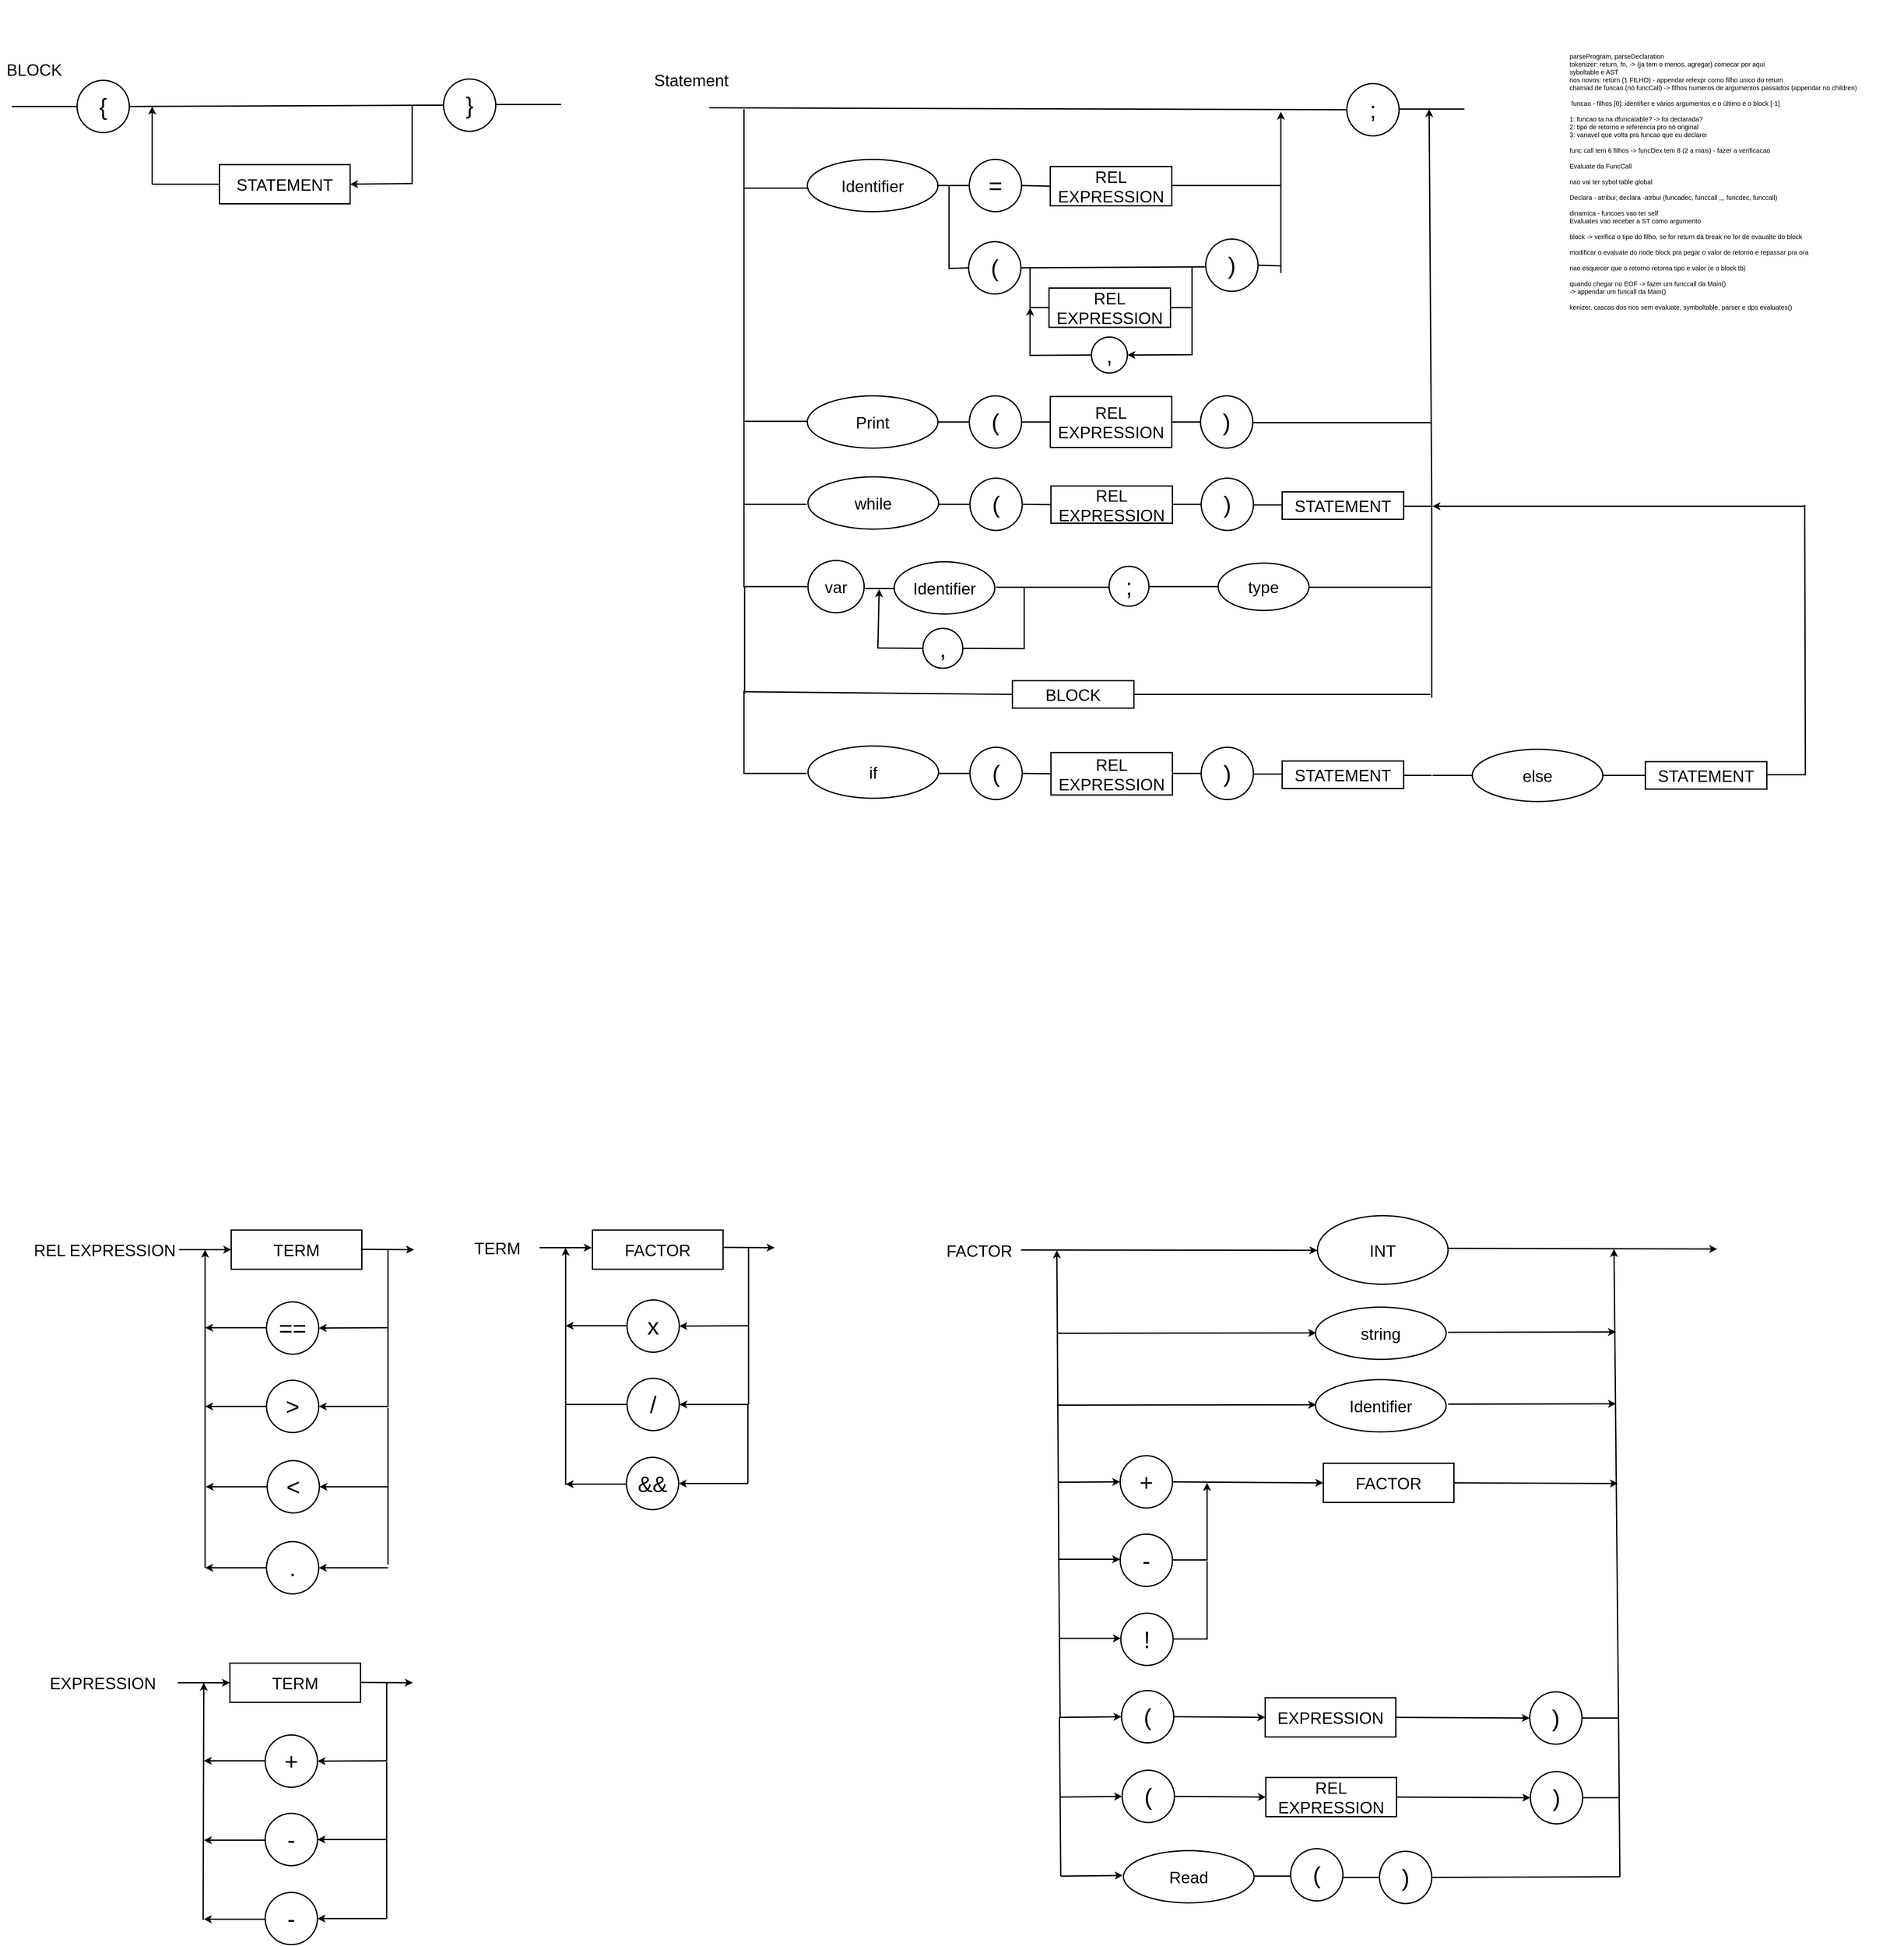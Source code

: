 <mxfile version="20.3.0" type="device"><diagram id="34WjJ98QmFgmeYMiCr6H" name="Página-1"><mxGraphModel dx="3840" dy="940" grid="0" gridSize="10" guides="0" tooltips="1" connect="1" arrows="1" fold="1" page="1" pageScale="1" pageWidth="827" pageHeight="1169" math="0" shadow="0"><root><mxCell id="0"/><mxCell id="1" parent="0"/><mxCell id="GGYNmx0jYJAu5W6NlHQt-2" value="/" style="ellipse;whiteSpace=wrap;html=1;aspect=fixed;fontSize=36;strokeWidth=2;" parent="1" vertex="1"><mxGeometry x="-135" y="2450" width="80" height="80" as="geometry"/></mxCell><mxCell id="GGYNmx0jYJAu5W6NlHQt-3" value="x" style="ellipse;whiteSpace=wrap;html=1;aspect=fixed;fontSize=36;strokeWidth=2;" parent="1" vertex="1"><mxGeometry x="-135" y="2330" width="80" height="80" as="geometry"/></mxCell><mxCell id="GGYNmx0jYJAu5W6NlHQt-6" value="" style="endArrow=classic;html=1;rounded=0;fontSize=30;strokeWidth=2;" parent="1" edge="1"><mxGeometry width="50" height="50" relative="1" as="geometry"><mxPoint x="-269" y="2250" as="sourcePoint"/><mxPoint x="-189" y="2250" as="targetPoint"/></mxGeometry></mxCell><mxCell id="GGYNmx0jYJAu5W6NlHQt-7" value="" style="endArrow=classic;html=1;rounded=0;fontSize=30;strokeWidth=2;" parent="1" edge="1"><mxGeometry width="50" height="50" relative="1" as="geometry"><mxPoint x="11" y="2249.5" as="sourcePoint"/><mxPoint x="91" y="2250" as="targetPoint"/></mxGeometry></mxCell><mxCell id="GGYNmx0jYJAu5W6NlHQt-8" value="" style="endArrow=none;html=1;rounded=0;fontSize=30;strokeWidth=2;" parent="1" edge="1"><mxGeometry width="50" height="50" relative="1" as="geometry"><mxPoint x="51" y="2490" as="sourcePoint"/><mxPoint x="51" y="2370" as="targetPoint"/></mxGeometry></mxCell><mxCell id="GGYNmx0jYJAu5W6NlHQt-9" value="" style="endArrow=classic;html=1;rounded=0;fontSize=30;strokeWidth=2;entryX=1;entryY=0.5;entryDx=0;entryDy=0;" parent="1" target="GGYNmx0jYJAu5W6NlHQt-2" edge="1"><mxGeometry width="50" height="50" relative="1" as="geometry"><mxPoint x="51" y="2490" as="sourcePoint"/><mxPoint x="-49" y="2490" as="targetPoint"/></mxGeometry></mxCell><mxCell id="GGYNmx0jYJAu5W6NlHQt-10" value="" style="endArrow=classic;html=1;rounded=0;fontSize=30;entryX=1;entryY=0.5;entryDx=0;entryDy=0;strokeWidth=2;" parent="1" target="GGYNmx0jYJAu5W6NlHQt-3" edge="1"><mxGeometry width="50" height="50" relative="1" as="geometry"><mxPoint x="51" y="2369.5" as="sourcePoint"/><mxPoint x="-49" y="2369.5" as="targetPoint"/></mxGeometry></mxCell><mxCell id="GGYNmx0jYJAu5W6NlHQt-11" value="" style="endArrow=classic;html=1;rounded=0;fontSize=30;strokeWidth=2;" parent="1" edge="1"><mxGeometry width="50" height="50" relative="1" as="geometry"><mxPoint x="-229" y="2613" as="sourcePoint"/><mxPoint x="-229" y="2250" as="targetPoint"/></mxGeometry></mxCell><mxCell id="GGYNmx0jYJAu5W6NlHQt-14" value="" style="endArrow=classic;html=1;rounded=0;fontSize=30;exitX=0;exitY=0.5;exitDx=0;exitDy=0;strokeWidth=2;" parent="1" edge="1"><mxGeometry width="50" height="50" relative="1" as="geometry"><mxPoint x="-135" y="2369.5" as="sourcePoint"/><mxPoint x="-229" y="2369.5" as="targetPoint"/></mxGeometry></mxCell><mxCell id="GGYNmx0jYJAu5W6NlHQt-15" value="" style="endArrow=none;html=1;rounded=0;fontSize=30;entryX=0;entryY=0.5;entryDx=0;entryDy=0;strokeWidth=2;" parent="1" target="GGYNmx0jYJAu5W6NlHQt-2" edge="1"><mxGeometry width="50" height="50" relative="1" as="geometry"><mxPoint x="-229" y="2490" as="sourcePoint"/><mxPoint x="-69" y="2340" as="targetPoint"/></mxGeometry></mxCell><mxCell id="GGYNmx0jYJAu5W6NlHQt-16" value="" style="endArrow=none;html=1;rounded=0;fontSize=30;strokeWidth=2;" parent="1" edge="1"><mxGeometry width="50" height="50" relative="1" as="geometry"><mxPoint x="51" y="2370" as="sourcePoint"/><mxPoint x="51" y="2250" as="targetPoint"/></mxGeometry></mxCell><mxCell id="GGYNmx0jYJAu5W6NlHQt-19" value="-" style="ellipse;whiteSpace=wrap;html=1;aspect=fixed;fontSize=36;strokeWidth=2;" parent="1" vertex="1"><mxGeometry x="-689" y="3116" width="80" height="80" as="geometry"/></mxCell><mxCell id="GGYNmx0jYJAu5W6NlHQt-20" value="+" style="ellipse;whiteSpace=wrap;html=1;aspect=fixed;fontSize=36;strokeWidth=2;" parent="1" vertex="1"><mxGeometry x="-689" y="2996" width="80" height="80" as="geometry"/></mxCell><mxCell id="GGYNmx0jYJAu5W6NlHQt-22" value="" style="endArrow=classic;html=1;rounded=0;fontSize=30;strokeWidth=2;" parent="1" edge="1"><mxGeometry width="50" height="50" relative="1" as="geometry"><mxPoint x="-823.0" y="2916" as="sourcePoint"/><mxPoint x="-743.0" y="2916" as="targetPoint"/></mxGeometry></mxCell><mxCell id="GGYNmx0jYJAu5W6NlHQt-23" value="" style="endArrow=classic;html=1;rounded=0;fontSize=30;strokeWidth=2;" parent="1" edge="1"><mxGeometry width="50" height="50" relative="1" as="geometry"><mxPoint x="-543" y="2915.5" as="sourcePoint"/><mxPoint x="-463" y="2916" as="targetPoint"/></mxGeometry></mxCell><mxCell id="GGYNmx0jYJAu5W6NlHQt-24" value="" style="endArrow=none;html=1;rounded=0;fontSize=30;strokeWidth=2;" parent="1" edge="1"><mxGeometry width="50" height="50" relative="1" as="geometry"><mxPoint x="-503" y="3157" as="sourcePoint"/><mxPoint x="-503" y="3037" as="targetPoint"/></mxGeometry></mxCell><mxCell id="GGYNmx0jYJAu5W6NlHQt-25" value="" style="endArrow=classic;html=1;rounded=0;fontSize=30;strokeWidth=2;entryX=1;entryY=0.5;entryDx=0;entryDy=0;" parent="1" target="GGYNmx0jYJAu5W6NlHQt-19" edge="1"><mxGeometry width="50" height="50" relative="1" as="geometry"><mxPoint x="-503" y="3156" as="sourcePoint"/><mxPoint x="-603" y="3156" as="targetPoint"/></mxGeometry></mxCell><mxCell id="GGYNmx0jYJAu5W6NlHQt-26" value="" style="endArrow=classic;html=1;rounded=0;fontSize=30;entryX=1;entryY=0.5;entryDx=0;entryDy=0;strokeWidth=2;" parent="1" target="GGYNmx0jYJAu5W6NlHQt-20" edge="1"><mxGeometry width="50" height="50" relative="1" as="geometry"><mxPoint x="-503" y="3035.5" as="sourcePoint"/><mxPoint x="-603" y="3035.5" as="targetPoint"/></mxGeometry></mxCell><mxCell id="GGYNmx0jYJAu5W6NlHQt-27" value="" style="endArrow=classic;html=1;rounded=0;fontSize=30;strokeWidth=2;" parent="1" edge="1"><mxGeometry width="50" height="50" relative="1" as="geometry"><mxPoint x="-784" y="3279" as="sourcePoint"/><mxPoint x="-783.0" y="2916" as="targetPoint"/></mxGeometry></mxCell><mxCell id="GGYNmx0jYJAu5W6NlHQt-28" value="" style="endArrow=classic;html=1;rounded=0;fontSize=30;exitX=0;exitY=0.5;exitDx=0;exitDy=0;strokeWidth=2;" parent="1" edge="1"><mxGeometry width="50" height="50" relative="1" as="geometry"><mxPoint x="-689" y="3035.5" as="sourcePoint"/><mxPoint x="-783.0" y="3035.5" as="targetPoint"/></mxGeometry></mxCell><mxCell id="GGYNmx0jYJAu5W6NlHQt-30" value="" style="endArrow=none;html=1;rounded=0;fontSize=30;strokeWidth=2;" parent="1" edge="1"><mxGeometry width="50" height="50" relative="1" as="geometry"><mxPoint x="-503" y="3036" as="sourcePoint"/><mxPoint x="-503" y="2916" as="targetPoint"/></mxGeometry></mxCell><mxCell id="GGYNmx0jYJAu5W6NlHQt-31" value="TERM" style="rounded=0;whiteSpace=wrap;html=1;fontSize=25;strokeWidth=2;" parent="1" vertex="1"><mxGeometry x="-743" y="2886" width="200" height="60" as="geometry"/></mxCell><mxCell id="GGYNmx0jYJAu5W6NlHQt-32" value="TERM" style="text;html=1;resizable=0;autosize=1;align=center;verticalAlign=middle;points=[];fillColor=none;strokeColor=none;rounded=0;fontSize=25;" parent="1" vertex="1"><mxGeometry x="-379" y="2230" width="90" height="40" as="geometry"/></mxCell><mxCell id="GGYNmx0jYJAu5W6NlHQt-33" value="EXPRESSION" style="text;html=1;resizable=0;autosize=1;align=center;verticalAlign=middle;points=[];fillColor=none;strokeColor=none;rounded=0;fontSize=25;" parent="1" vertex="1"><mxGeometry x="-1033" y="2896" width="190" height="40" as="geometry"/></mxCell><mxCell id="DdvXAS2Mx2W3aMC58MkM-14" value="-" style="ellipse;whiteSpace=wrap;html=1;aspect=fixed;fontSize=36;strokeWidth=2;" parent="1" vertex="1"><mxGeometry x="620" y="2688.5" width="80" height="80" as="geometry"/></mxCell><mxCell id="DdvXAS2Mx2W3aMC58MkM-15" value="+" style="ellipse;whiteSpace=wrap;html=1;aspect=fixed;fontSize=36;strokeWidth=2;" parent="1" vertex="1"><mxGeometry x="620" y="2568.5" width="80" height="80" as="geometry"/></mxCell><mxCell id="DdvXAS2Mx2W3aMC58MkM-16" value="INT" style="ellipse;whiteSpace=wrap;html=1;fontSize=25;strokeWidth=2;" parent="1" vertex="1"><mxGeometry x="922" y="2201" width="200" height="105" as="geometry"/></mxCell><mxCell id="DdvXAS2Mx2W3aMC58MkM-17" value="" style="endArrow=classic;html=1;rounded=0;fontSize=30;strokeWidth=2;" parent="1" edge="1"><mxGeometry width="50" height="50" relative="1" as="geometry"><mxPoint x="468" y="2253.5" as="sourcePoint"/><mxPoint x="922" y="2254" as="targetPoint"/></mxGeometry></mxCell><mxCell id="DdvXAS2Mx2W3aMC58MkM-18" value="" style="endArrow=classic;html=1;rounded=0;fontSize=30;strokeWidth=2;" parent="1" edge="1"><mxGeometry width="50" height="50" relative="1" as="geometry"><mxPoint x="1121" y="2251" as="sourcePoint"/><mxPoint x="1534" y="2252" as="targetPoint"/></mxGeometry></mxCell><mxCell id="DdvXAS2Mx2W3aMC58MkM-22" value="" style="endArrow=classic;html=1;rounded=0;fontSize=30;strokeWidth=2;" parent="1" edge="1"><mxGeometry width="50" height="50" relative="1" as="geometry"><mxPoint x="526" y="2728.5" as="sourcePoint"/><mxPoint x="523" y="2254" as="targetPoint"/></mxGeometry></mxCell><mxCell id="DdvXAS2Mx2W3aMC58MkM-26" value="FACTOR" style="text;html=1;resizable=0;autosize=1;align=center;verticalAlign=middle;points=[];fillColor=none;strokeColor=none;rounded=0;fontSize=25;" parent="1" vertex="1"><mxGeometry x="344" y="2232.5" width="119" height="42" as="geometry"/></mxCell><mxCell id="DdvXAS2Mx2W3aMC58MkM-27" value="" style="endArrow=classic;html=1;rounded=0;entryX=0;entryY=0.5;entryDx=0;entryDy=0;strokeWidth=2;" parent="1" target="DdvXAS2Mx2W3aMC58MkM-15" edge="1"><mxGeometry width="50" height="50" relative="1" as="geometry"><mxPoint x="526" y="2609" as="sourcePoint"/><mxPoint x="653" y="2347" as="targetPoint"/></mxGeometry></mxCell><mxCell id="DdvXAS2Mx2W3aMC58MkM-28" value="" style="endArrow=classic;html=1;rounded=0;entryX=0;entryY=0.5;entryDx=0;entryDy=0;strokeWidth=2;" parent="1" edge="1"><mxGeometry width="50" height="50" relative="1" as="geometry"><mxPoint x="525" y="2727" as="sourcePoint"/><mxPoint x="620" y="2727" as="targetPoint"/></mxGeometry></mxCell><mxCell id="DdvXAS2Mx2W3aMC58MkM-30" value="FACTOR" style="rounded=0;whiteSpace=wrap;html=1;fontSize=25;strokeWidth=2;" parent="1" vertex="1"><mxGeometry x="931" y="2580" width="200" height="60" as="geometry"/></mxCell><mxCell id="DdvXAS2Mx2W3aMC58MkM-32" value="" style="endArrow=classic;html=1;rounded=0;entryX=0;entryY=0.5;entryDx=0;entryDy=0;strokeWidth=2;" parent="1" target="DdvXAS2Mx2W3aMC58MkM-33" edge="1"><mxGeometry width="50" height="50" relative="1" as="geometry"><mxPoint x="527" y="2969" as="sourcePoint"/><mxPoint x="625" y="2968" as="targetPoint"/></mxGeometry></mxCell><mxCell id="DdvXAS2Mx2W3aMC58MkM-33" value="(" style="ellipse;whiteSpace=wrap;html=1;aspect=fixed;fontSize=36;strokeWidth=2;" parent="1" vertex="1"><mxGeometry x="622" y="2928" width="80" height="80" as="geometry"/></mxCell><mxCell id="DdvXAS2Mx2W3aMC58MkM-35" value="" style="endArrow=none;html=1;rounded=0;strokeWidth=2;startSize=30;endSize=17;" parent="1" edge="1"><mxGeometry width="50" height="50" relative="1" as="geometry"><mxPoint x="526" y="2728" as="sourcePoint"/><mxPoint x="527" y="2850" as="targetPoint"/></mxGeometry></mxCell><mxCell id="DdvXAS2Mx2W3aMC58MkM-36" value="" style="endArrow=none;html=1;rounded=0;strokeWidth=2;startSize=30;endSize=17;" parent="1" edge="1"><mxGeometry width="50" height="50" relative="1" as="geometry"><mxPoint x="700" y="2728" as="sourcePoint"/><mxPoint x="754" y="2728" as="targetPoint"/></mxGeometry></mxCell><mxCell id="DdvXAS2Mx2W3aMC58MkM-37" value="" style="endArrow=classic;html=1;rounded=0;strokeWidth=2;startSize=6;endSize=6;" parent="1" edge="1"><mxGeometry width="50" height="50" relative="1" as="geometry"><mxPoint x="753" y="2728" as="sourcePoint"/><mxPoint x="753" y="2610" as="targetPoint"/></mxGeometry></mxCell><mxCell id="DdvXAS2Mx2W3aMC58MkM-38" value="" style="endArrow=classic;html=1;rounded=0;strokeWidth=2;exitX=1;exitY=0.5;exitDx=0;exitDy=0;entryX=0;entryY=0.5;entryDx=0;entryDy=0;" parent="1" source="DdvXAS2Mx2W3aMC58MkM-15" target="DdvXAS2Mx2W3aMC58MkM-30" edge="1"><mxGeometry width="50" height="50" relative="1" as="geometry"><mxPoint x="536.0" y="2619" as="sourcePoint"/><mxPoint x="831" y="2609" as="targetPoint"/></mxGeometry></mxCell><mxCell id="DdvXAS2Mx2W3aMC58MkM-39" value="EXPRESSION" style="rounded=0;whiteSpace=wrap;html=1;fontSize=25;strokeWidth=2;" parent="1" vertex="1"><mxGeometry x="842" y="2939" width="200" height="60" as="geometry"/></mxCell><mxCell id="DdvXAS2Mx2W3aMC58MkM-41" value="" style="endArrow=classic;html=1;rounded=0;entryX=0;entryY=0.5;entryDx=0;entryDy=0;strokeWidth=2;exitX=1;exitY=0.5;exitDx=0;exitDy=0;" parent="1" source="DdvXAS2Mx2W3aMC58MkM-33" target="DdvXAS2Mx2W3aMC58MkM-39" edge="1"><mxGeometry width="50" height="50" relative="1" as="geometry"><mxPoint x="726" y="2968" as="sourcePoint"/><mxPoint x="821" y="2968" as="targetPoint"/></mxGeometry></mxCell><mxCell id="DdvXAS2Mx2W3aMC58MkM-42" value="" style="endArrow=classic;html=1;rounded=0;strokeWidth=2;exitX=1;exitY=0.5;exitDx=0;exitDy=0;entryX=0;entryY=0.5;entryDx=0;entryDy=0;" parent="1" source="DdvXAS2Mx2W3aMC58MkM-39" target="DdvXAS2Mx2W3aMC58MkM-43" edge="1"><mxGeometry width="50" height="50" relative="1" as="geometry"><mxPoint x="1137" y="2941" as="sourcePoint"/><mxPoint x="1153" y="2976" as="targetPoint"/></mxGeometry></mxCell><mxCell id="DdvXAS2Mx2W3aMC58MkM-43" value=")" style="ellipse;whiteSpace=wrap;html=1;aspect=fixed;fontSize=36;strokeWidth=2;" parent="1" vertex="1"><mxGeometry x="1247" y="2930" width="80" height="80" as="geometry"/></mxCell><mxCell id="DdvXAS2Mx2W3aMC58MkM-44" value="" style="endArrow=classic;html=1;rounded=0;fontSize=30;strokeWidth=2;exitX=1;exitY=0.5;exitDx=0;exitDy=0;" parent="1" source="DdvXAS2Mx2W3aMC58MkM-30" edge="1"><mxGeometry width="50" height="50" relative="1" as="geometry"><mxPoint x="1151" y="2609" as="sourcePoint"/><mxPoint x="1382" y="2611" as="targetPoint"/></mxGeometry></mxCell><mxCell id="DdvXAS2Mx2W3aMC58MkM-46" value="" style="endArrow=none;html=1;rounded=0;strokeWidth=2;startSize=30;endSize=17;exitX=1;exitY=0.5;exitDx=0;exitDy=0;" parent="1" source="DdvXAS2Mx2W3aMC58MkM-43" edge="1"><mxGeometry width="50" height="50" relative="1" as="geometry"><mxPoint x="1330.0" y="2968" as="sourcePoint"/><mxPoint x="1383" y="2970" as="targetPoint"/></mxGeometry></mxCell><mxCell id="DdvXAS2Mx2W3aMC58MkM-47" value="" style="endArrow=classic;html=1;rounded=0;strokeWidth=2;startSize=6;endSize=6;" parent="1" edge="1"><mxGeometry width="50" height="50" relative="1" as="geometry"><mxPoint x="1383" y="2975" as="sourcePoint"/><mxPoint x="1376" y="2252" as="targetPoint"/></mxGeometry></mxCell><mxCell id="DdvXAS2Mx2W3aMC58MkM-48" value="FACTOR" style="rounded=0;whiteSpace=wrap;html=1;fontSize=25;strokeWidth=2;" parent="1" vertex="1"><mxGeometry x="-188" y="2223" width="200" height="60" as="geometry"/></mxCell><mxCell id="2uF7-ZXJajHZg3AJHcP8-1" value="BLOCK" style="text;html=1;resizable=0;autosize=1;align=center;verticalAlign=middle;points=[];fillColor=none;strokeColor=none;rounded=0;fontSize=25;" parent="1" vertex="1"><mxGeometry x="-1095" y="425" width="103" height="42" as="geometry"/></mxCell><mxCell id="2uF7-ZXJajHZg3AJHcP8-2" value="}" style="ellipse;whiteSpace=wrap;html=1;aspect=fixed;fontSize=36;strokeWidth=2;" parent="1" vertex="1"><mxGeometry x="-416" y="461" width="80" height="80" as="geometry"/></mxCell><mxCell id="2uF7-ZXJajHZg3AJHcP8-3" value="{" style="ellipse;whiteSpace=wrap;html=1;aspect=fixed;fontSize=36;strokeWidth=2;" parent="1" vertex="1"><mxGeometry x="-977" y="463" width="80" height="80" as="geometry"/></mxCell><mxCell id="2uF7-ZXJajHZg3AJHcP8-5" value="" style="endArrow=none;html=1;rounded=0;fontSize=30;strokeWidth=2;" parent="1" edge="1"><mxGeometry width="50" height="50" relative="1" as="geometry"><mxPoint x="-464" y="622" as="sourcePoint"/><mxPoint x="-464" y="502" as="targetPoint"/></mxGeometry></mxCell><mxCell id="2uF7-ZXJajHZg3AJHcP8-6" value="" style="endArrow=classic;html=1;rounded=0;fontSize=30;strokeWidth=2;entryX=1;entryY=0.5;entryDx=0;entryDy=0;" parent="1" target="2uF7-ZXJajHZg3AJHcP8-12" edge="1"><mxGeometry width="50" height="50" relative="1" as="geometry"><mxPoint x="-465" y="621" as="sourcePoint"/><mxPoint x="-513" y="623" as="targetPoint"/></mxGeometry></mxCell><mxCell id="2uF7-ZXJajHZg3AJHcP8-8" value="" style="endArrow=classic;html=1;rounded=0;fontSize=30;strokeWidth=2;" parent="1" edge="1"><mxGeometry width="50" height="50" relative="1" as="geometry"><mxPoint x="-862" y="622" as="sourcePoint"/><mxPoint x="-862" y="503" as="targetPoint"/></mxGeometry></mxCell><mxCell id="2uF7-ZXJajHZg3AJHcP8-10" value="" style="endArrow=none;html=1;rounded=0;fontSize=30;strokeWidth=2;entryX=0;entryY=0.5;entryDx=0;entryDy=0;" parent="1" target="2uF7-ZXJajHZg3AJHcP8-12" edge="1"><mxGeometry width="50" height="50" relative="1" as="geometry"><mxPoint x="-862" y="622" as="sourcePoint"/><mxPoint x="-788" y="636" as="targetPoint"/></mxGeometry></mxCell><mxCell id="2uF7-ZXJajHZg3AJHcP8-12" value="STATEMENT" style="rounded=0;whiteSpace=wrap;html=1;fontSize=25;strokeWidth=2;" parent="1" vertex="1"><mxGeometry x="-759" y="592" width="200" height="60" as="geometry"/></mxCell><mxCell id="2uF7-ZXJajHZg3AJHcP8-15" value="" style="endArrow=none;html=1;rounded=0;entryX=0;entryY=0.5;entryDx=0;entryDy=0;strokeWidth=2;" parent="1" target="2uF7-ZXJajHZg3AJHcP8-3" edge="1"><mxGeometry width="50" height="50" relative="1" as="geometry"><mxPoint x="-1077" y="503" as="sourcePoint"/><mxPoint x="-666" y="614" as="targetPoint"/></mxGeometry></mxCell><mxCell id="2uF7-ZXJajHZg3AJHcP8-17" value="" style="endArrow=none;html=1;rounded=0;entryX=0;entryY=0.5;entryDx=0;entryDy=0;exitX=1;exitY=0.5;exitDx=0;exitDy=0;strokeWidth=2;" parent="1" source="2uF7-ZXJajHZg3AJHcP8-3" target="2uF7-ZXJajHZg3AJHcP8-2" edge="1"><mxGeometry width="50" height="50" relative="1" as="geometry"><mxPoint x="-661" y="468" as="sourcePoint"/><mxPoint x="-569.0" y="467" as="targetPoint"/></mxGeometry></mxCell><mxCell id="2uF7-ZXJajHZg3AJHcP8-19" value="" style="endArrow=none;html=1;rounded=0;entryX=0;entryY=0.5;entryDx=0;entryDy=0;strokeWidth=2;" parent="1" edge="1"><mxGeometry width="50" height="50" relative="1" as="geometry"><mxPoint x="-336" y="500" as="sourcePoint"/><mxPoint x="-236" y="500" as="targetPoint"/></mxGeometry></mxCell><mxCell id="2uF7-ZXJajHZg3AJHcP8-21" value="Identifier" style="ellipse;whiteSpace=wrap;html=1;fontSize=25;strokeWidth=2;" parent="1" vertex="1"><mxGeometry x="919" y="2452" width="200" height="80" as="geometry"/></mxCell><mxCell id="2uF7-ZXJajHZg3AJHcP8-22" style="edgeStyle=orthogonalEdgeStyle;rounded=0;orthogonalLoop=1;jettySize=auto;html=1;exitX=0.5;exitY=1;exitDx=0;exitDy=0;strokeWidth=2;" parent="1" source="2uF7-ZXJajHZg3AJHcP8-21" target="2uF7-ZXJajHZg3AJHcP8-21" edge="1"><mxGeometry relative="1" as="geometry"/></mxCell><mxCell id="2uF7-ZXJajHZg3AJHcP8-23" value="" style="endArrow=classic;html=1;rounded=0;fontSize=30;strokeWidth=2;" parent="1" edge="1"><mxGeometry width="50" height="50" relative="1" as="geometry"><mxPoint x="523" y="2491" as="sourcePoint"/><mxPoint x="920.0" y="2490.5" as="targetPoint"/></mxGeometry></mxCell><mxCell id="2uF7-ZXJajHZg3AJHcP8-24" value="" style="endArrow=classic;html=1;rounded=0;fontSize=30;strokeWidth=2;" parent="1" edge="1"><mxGeometry width="50" height="50" relative="1" as="geometry"><mxPoint x="1122" y="2489.5" as="sourcePoint"/><mxPoint x="1379" y="2489" as="targetPoint"/></mxGeometry></mxCell><mxCell id="2uF7-ZXJajHZg3AJHcP8-25" value="Statement" style="text;html=1;resizable=0;autosize=1;align=center;verticalAlign=middle;points=[];fillColor=none;strokeColor=none;rounded=0;fontSize=25;" parent="1" vertex="1"><mxGeometry x="-103" y="441" width="132" height="42" as="geometry"/></mxCell><mxCell id="2uF7-ZXJajHZg3AJHcP8-26" value=";" style="ellipse;whiteSpace=wrap;html=1;aspect=fixed;fontSize=36;strokeWidth=2;" parent="1" vertex="1"><mxGeometry x="967" y="468" width="80" height="80" as="geometry"/></mxCell><mxCell id="2uF7-ZXJajHZg3AJHcP8-28" value="" style="endArrow=none;html=1;rounded=0;fontSize=30;strokeWidth=2;" parent="1" edge="1"><mxGeometry width="50" height="50" relative="1" as="geometry"><mxPoint x="44" y="627" as="sourcePoint"/><mxPoint x="44" y="507" as="targetPoint"/></mxGeometry></mxCell><mxCell id="2uF7-ZXJajHZg3AJHcP8-34" value="" style="endArrow=none;html=1;rounded=0;entryX=0;entryY=0.5;entryDx=0;entryDy=0;exitX=1;exitY=0.5;exitDx=0;exitDy=0;strokeWidth=2;" parent="1" target="2uF7-ZXJajHZg3AJHcP8-26" edge="1"><mxGeometry width="50" height="50" relative="1" as="geometry"><mxPoint x="-9" y="505" as="sourcePoint"/><mxPoint x="319.0" y="469" as="targetPoint"/></mxGeometry></mxCell><mxCell id="2uF7-ZXJajHZg3AJHcP8-35" value="" style="endArrow=none;html=1;rounded=0;entryX=0;entryY=0.5;entryDx=0;entryDy=0;strokeWidth=2;" parent="1" edge="1"><mxGeometry width="50" height="50" relative="1" as="geometry"><mxPoint x="1047" y="507" as="sourcePoint"/><mxPoint x="1147" y="507" as="targetPoint"/></mxGeometry></mxCell><mxCell id="2uF7-ZXJajHZg3AJHcP8-37" value="" style="endArrow=none;html=1;rounded=0;strokeWidth=2;" parent="1" edge="1"><mxGeometry width="50" height="50" relative="1" as="geometry"><mxPoint x="43" y="628" as="sourcePoint"/><mxPoint x="141" y="628" as="targetPoint"/></mxGeometry></mxCell><mxCell id="2uF7-ZXJajHZg3AJHcP8-38" value="Identifier" style="ellipse;whiteSpace=wrap;html=1;fontSize=25;strokeWidth=2;" parent="1" vertex="1"><mxGeometry x="141" y="584" width="200" height="80" as="geometry"/></mxCell><mxCell id="2uF7-ZXJajHZg3AJHcP8-40" value="" style="endArrow=none;html=1;rounded=0;strokeWidth=2;entryX=0;entryY=0.5;entryDx=0;entryDy=0;exitX=1;exitY=0.5;exitDx=0;exitDy=0;" parent="1" source="2uF7-ZXJajHZg3AJHcP8-38" target="2uF7-ZXJajHZg3AJHcP8-41" edge="1"><mxGeometry width="50" height="50" relative="1" as="geometry"><mxPoint x="380" y="611" as="sourcePoint"/><mxPoint x="392" y="624" as="targetPoint"/></mxGeometry></mxCell><mxCell id="2uF7-ZXJajHZg3AJHcP8-41" value="=" style="ellipse;whiteSpace=wrap;html=1;aspect=fixed;fontSize=36;strokeWidth=2;" parent="1" vertex="1"><mxGeometry x="389" y="584" width="80" height="80" as="geometry"/></mxCell><mxCell id="2uF7-ZXJajHZg3AJHcP8-42" value="REL EXPRESSION" style="rounded=0;whiteSpace=wrap;html=1;fontSize=25;strokeWidth=2;" parent="1" vertex="1"><mxGeometry x="513" y="595" width="186" height="60" as="geometry"/></mxCell><mxCell id="2uF7-ZXJajHZg3AJHcP8-43" value="" style="endArrow=none;html=1;rounded=0;strokeWidth=2;entryX=0;entryY=0.5;entryDx=0;entryDy=0;exitX=1;exitY=0.5;exitDx=0;exitDy=0;" parent="1" source="2uF7-ZXJajHZg3AJHcP8-41" target="2uF7-ZXJajHZg3AJHcP8-42" edge="1"><mxGeometry width="50" height="50" relative="1" as="geometry"><mxPoint x="483" y="627" as="sourcePoint"/><mxPoint x="531" y="627" as="targetPoint"/></mxGeometry></mxCell><mxCell id="2uF7-ZXJajHZg3AJHcP8-44" value="" style="endArrow=none;html=1;rounded=0;strokeWidth=2;exitX=1;exitY=0.5;exitDx=0;exitDy=0;" parent="1" edge="1"><mxGeometry width="50" height="50" relative="1" as="geometry"><mxPoint x="698" y="624" as="sourcePoint"/><mxPoint x="865" y="624" as="targetPoint"/></mxGeometry></mxCell><mxCell id="2uF7-ZXJajHZg3AJHcP8-45" value="Print" style="ellipse;whiteSpace=wrap;html=1;fontSize=25;strokeWidth=2;" parent="1" vertex="1"><mxGeometry x="141" y="946" width="200" height="80" as="geometry"/></mxCell><mxCell id="2uF7-ZXJajHZg3AJHcP8-46" value="" style="endArrow=none;html=1;rounded=0;strokeWidth=2;entryX=0;entryY=0.5;entryDx=0;entryDy=0;exitX=1;exitY=0.5;exitDx=0;exitDy=0;" parent="1" source="2uF7-ZXJajHZg3AJHcP8-45" target="2uF7-ZXJajHZg3AJHcP8-47" edge="1"><mxGeometry width="50" height="50" relative="1" as="geometry"><mxPoint x="380" y="973" as="sourcePoint"/><mxPoint x="392" y="986" as="targetPoint"/></mxGeometry></mxCell><mxCell id="2uF7-ZXJajHZg3AJHcP8-47" value="(" style="ellipse;whiteSpace=wrap;html=1;aspect=fixed;fontSize=36;strokeWidth=2;" parent="1" vertex="1"><mxGeometry x="389" y="946" width="80" height="80" as="geometry"/></mxCell><mxCell id="2uF7-ZXJajHZg3AJHcP8-48" value="REL EXPRESSION" style="rounded=0;whiteSpace=wrap;html=1;fontSize=25;strokeWidth=2;" parent="1" vertex="1"><mxGeometry x="513" y="947" width="186" height="78" as="geometry"/></mxCell><mxCell id="2uF7-ZXJajHZg3AJHcP8-49" value="" style="endArrow=none;html=1;rounded=0;strokeWidth=2;entryX=0;entryY=0.5;entryDx=0;entryDy=0;exitX=1;exitY=0.5;exitDx=0;exitDy=0;" parent="1" source="2uF7-ZXJajHZg3AJHcP8-47" target="2uF7-ZXJajHZg3AJHcP8-48" edge="1"><mxGeometry width="50" height="50" relative="1" as="geometry"><mxPoint x="483" y="989" as="sourcePoint"/><mxPoint x="531" y="989" as="targetPoint"/></mxGeometry></mxCell><mxCell id="2uF7-ZXJajHZg3AJHcP8-50" value="" style="endArrow=none;html=1;rounded=0;strokeWidth=2;entryX=0;entryY=0.5;entryDx=0;entryDy=0;exitX=1;exitY=0.5;exitDx=0;exitDy=0;" parent="1" edge="1"><mxGeometry width="50" height="50" relative="1" as="geometry"><mxPoint x="698" y="986" as="sourcePoint"/><mxPoint x="742" y="986" as="targetPoint"/></mxGeometry></mxCell><mxCell id="2uF7-ZXJajHZg3AJHcP8-51" value=")" style="ellipse;whiteSpace=wrap;html=1;aspect=fixed;fontSize=36;strokeWidth=2;" parent="1" vertex="1"><mxGeometry x="743" y="946" width="80" height="80" as="geometry"/></mxCell><mxCell id="2uF7-ZXJajHZg3AJHcP8-53" value="" style="endArrow=none;html=1;rounded=0;strokeWidth=2;exitX=1;exitY=0.5;exitDx=0;exitDy=0;" parent="1" edge="1"><mxGeometry width="50" height="50" relative="1" as="geometry"><mxPoint x="823" y="987" as="sourcePoint"/><mxPoint x="1097" y="987" as="targetPoint"/></mxGeometry></mxCell><mxCell id="2uF7-ZXJajHZg3AJHcP8-54" value="" style="endArrow=classic;html=1;rounded=0;fontSize=30;strokeWidth=2;" parent="1" edge="1"><mxGeometry width="50" height="50" relative="1" as="geometry"><mxPoint x="866" y="758" as="sourcePoint"/><mxPoint x="866" y="511" as="targetPoint"/></mxGeometry></mxCell><mxCell id="2uF7-ZXJajHZg3AJHcP8-55" value="" style="endArrow=none;html=1;rounded=0;strokeWidth=2;" parent="1" edge="1"><mxGeometry width="50" height="50" relative="1" as="geometry"><mxPoint x="43" y="985" as="sourcePoint"/><mxPoint x="140" y="985" as="targetPoint"/></mxGeometry></mxCell><mxCell id="2uF7-ZXJajHZg3AJHcP8-56" value="" style="endArrow=none;html=1;rounded=0;fontSize=30;strokeWidth=2;" parent="1" edge="1"><mxGeometry width="50" height="50" relative="1" as="geometry"><mxPoint x="44" y="986" as="sourcePoint"/><mxPoint x="44.0" y="628" as="targetPoint"/></mxGeometry></mxCell><mxCell id="zoEexE4wOShgghgE0iie-1" value="while" style="ellipse;whiteSpace=wrap;html=1;fontSize=25;strokeWidth=2;" parent="1" vertex="1"><mxGeometry x="142" y="1070" width="200" height="80" as="geometry"/></mxCell><mxCell id="zoEexE4wOShgghgE0iie-4" value="" style="endArrow=none;html=1;rounded=0;fontSize=30;strokeWidth=2;" parent="1" edge="1"><mxGeometry width="50" height="50" relative="1" as="geometry"><mxPoint x="44" y="1112" as="sourcePoint"/><mxPoint x="44" y="985" as="targetPoint"/></mxGeometry></mxCell><mxCell id="zoEexE4wOShgghgE0iie-6" value="" style="endArrow=none;html=1;rounded=0;strokeWidth=2;" parent="1" edge="1"><mxGeometry width="50" height="50" relative="1" as="geometry"><mxPoint x="43" y="1112" as="sourcePoint"/><mxPoint x="140" y="1112" as="targetPoint"/></mxGeometry></mxCell><mxCell id="zoEexE4wOShgghgE0iie-7" value="" style="endArrow=none;html=1;rounded=0;strokeWidth=2;entryX=0;entryY=0.5;entryDx=0;entryDy=0;exitX=1;exitY=0.5;exitDx=0;exitDy=0;" parent="1" target="zoEexE4wOShgghgE0iie-8" edge="1"><mxGeometry width="50" height="50" relative="1" as="geometry"><mxPoint x="342" y="1112" as="sourcePoint"/><mxPoint x="393" y="1112" as="targetPoint"/></mxGeometry></mxCell><mxCell id="zoEexE4wOShgghgE0iie-8" value="(" style="ellipse;whiteSpace=wrap;html=1;aspect=fixed;fontSize=36;strokeWidth=2;" parent="1" vertex="1"><mxGeometry x="390" y="1072" width="80" height="80" as="geometry"/></mxCell><mxCell id="zoEexE4wOShgghgE0iie-9" value="REL EXPRESSION" style="rounded=0;whiteSpace=wrap;html=1;fontSize=25;strokeWidth=2;" parent="1" vertex="1"><mxGeometry x="514" y="1084" width="186" height="57" as="geometry"/></mxCell><mxCell id="zoEexE4wOShgghgE0iie-10" value="" style="endArrow=none;html=1;rounded=0;strokeWidth=2;entryX=0;entryY=0.5;entryDx=0;entryDy=0;exitX=1;exitY=0.5;exitDx=0;exitDy=0;" parent="1" source="zoEexE4wOShgghgE0iie-8" target="zoEexE4wOShgghgE0iie-9" edge="1"><mxGeometry width="50" height="50" relative="1" as="geometry"><mxPoint x="484" y="1115" as="sourcePoint"/><mxPoint x="532" y="1115" as="targetPoint"/></mxGeometry></mxCell><mxCell id="zoEexE4wOShgghgE0iie-11" value="" style="endArrow=none;html=1;rounded=0;strokeWidth=2;entryX=0;entryY=0.5;entryDx=0;entryDy=0;exitX=1;exitY=0.5;exitDx=0;exitDy=0;" parent="1" edge="1"><mxGeometry width="50" height="50" relative="1" as="geometry"><mxPoint x="699" y="1112" as="sourcePoint"/><mxPoint x="743.0" y="1112" as="targetPoint"/></mxGeometry></mxCell><mxCell id="zoEexE4wOShgghgE0iie-12" value=")" style="ellipse;whiteSpace=wrap;html=1;aspect=fixed;fontSize=36;strokeWidth=2;" parent="1" vertex="1"><mxGeometry x="744" y="1072" width="80" height="80" as="geometry"/></mxCell><mxCell id="zoEexE4wOShgghgE0iie-13" value="" style="endArrow=none;html=1;rounded=0;strokeWidth=2;entryX=0;entryY=0.5;entryDx=0;entryDy=0;exitX=1;exitY=0.5;exitDx=0;exitDy=0;" parent="1" edge="1"><mxGeometry width="50" height="50" relative="1" as="geometry"><mxPoint x="824" y="1113.0" as="sourcePoint"/><mxPoint x="868.0" y="1113.0" as="targetPoint"/></mxGeometry></mxCell><mxCell id="zoEexE4wOShgghgE0iie-15" value="" style="endArrow=none;html=1;rounded=0;fontSize=30;strokeWidth=2;" parent="1" edge="1"><mxGeometry width="50" height="50" relative="1" as="geometry"><mxPoint x="44" y="1239" as="sourcePoint"/><mxPoint x="44" y="1112" as="targetPoint"/></mxGeometry></mxCell><mxCell id="zoEexE4wOShgghgE0iie-16" value="" style="endArrow=none;html=1;rounded=0;strokeWidth=2;entryX=0;entryY=0.5;entryDx=0;entryDy=0;" parent="1" target="zoEexE4wOShgghgE0iie-17" edge="1"><mxGeometry width="50" height="50" relative="1" as="geometry"><mxPoint x="44" y="1399" as="sourcePoint"/><mxPoint x="141" y="1399" as="targetPoint"/></mxGeometry></mxCell><mxCell id="zoEexE4wOShgghgE0iie-17" value="BLOCK" style="rounded=0;whiteSpace=wrap;html=1;fontSize=25;strokeWidth=2;" parent="1" vertex="1"><mxGeometry x="455" y="1382" width="186" height="42" as="geometry"/></mxCell><mxCell id="zoEexE4wOShgghgE0iie-18" value="" style="endArrow=none;html=1;rounded=0;strokeWidth=2;exitX=1;exitY=0.5;exitDx=0;exitDy=0;" parent="1" source="zoEexE4wOShgghgE0iie-17" edge="1"><mxGeometry width="50" height="50" relative="1" as="geometry"><mxPoint x="705" y="1406.0" as="sourcePoint"/><mxPoint x="1095" y="1403" as="targetPoint"/></mxGeometry></mxCell><mxCell id="zoEexE4wOShgghgE0iie-19" value="STATEMENT" style="rounded=0;whiteSpace=wrap;html=1;fontSize=25;strokeWidth=2;" parent="1" vertex="1"><mxGeometry x="868" y="1093" width="186" height="42" as="geometry"/></mxCell><mxCell id="zoEexE4wOShgghgE0iie-20" value="" style="endArrow=none;html=1;rounded=0;strokeWidth=2;entryX=0;entryY=0.5;entryDx=0;entryDy=0;exitX=1;exitY=0.5;exitDx=0;exitDy=0;" parent="1" edge="1"><mxGeometry width="50" height="50" relative="1" as="geometry"><mxPoint x="1053.0" y="1115.0" as="sourcePoint"/><mxPoint x="1097.0" y="1115.0" as="targetPoint"/></mxGeometry></mxCell><mxCell id="zoEexE4wOShgghgE0iie-21" value="" style="endArrow=classic;html=1;rounded=0;fontSize=30;strokeWidth=2;" parent="1" edge="1"><mxGeometry width="50" height="50" relative="1" as="geometry"><mxPoint x="1097" y="1116" as="sourcePoint"/><mxPoint x="1093" y="507" as="targetPoint"/></mxGeometry></mxCell><mxCell id="zoEexE4wOShgghgE0iie-22" value="" style="endArrow=none;html=1;rounded=0;fontSize=30;strokeWidth=2;" parent="1" edge="1"><mxGeometry width="50" height="50" relative="1" as="geometry"><mxPoint x="1097" y="1241" as="sourcePoint"/><mxPoint x="1097" y="1116" as="targetPoint"/></mxGeometry></mxCell><mxCell id="zoEexE4wOShgghgE0iie-23" value="if" style="ellipse;whiteSpace=wrap;html=1;fontSize=25;strokeWidth=2;" parent="1" vertex="1"><mxGeometry x="142" y="1482" width="200" height="80" as="geometry"/></mxCell><mxCell id="zoEexE4wOShgghgE0iie-24" value="" style="endArrow=none;html=1;rounded=0;strokeWidth=2;" parent="1" edge="1"><mxGeometry width="50" height="50" relative="1" as="geometry"><mxPoint x="43" y="1524" as="sourcePoint"/><mxPoint x="140" y="1524" as="targetPoint"/></mxGeometry></mxCell><mxCell id="zoEexE4wOShgghgE0iie-25" value="" style="endArrow=none;html=1;rounded=0;strokeWidth=2;entryX=0;entryY=0.5;entryDx=0;entryDy=0;exitX=1;exitY=0.5;exitDx=0;exitDy=0;" parent="1" target="zoEexE4wOShgghgE0iie-26" edge="1"><mxGeometry width="50" height="50" relative="1" as="geometry"><mxPoint x="342" y="1524" as="sourcePoint"/><mxPoint x="393" y="1524" as="targetPoint"/></mxGeometry></mxCell><mxCell id="zoEexE4wOShgghgE0iie-26" value="(" style="ellipse;whiteSpace=wrap;html=1;aspect=fixed;fontSize=36;strokeWidth=2;" parent="1" vertex="1"><mxGeometry x="390" y="1484" width="80" height="80" as="geometry"/></mxCell><mxCell id="zoEexE4wOShgghgE0iie-27" value="REL EXPRESSION" style="rounded=0;whiteSpace=wrap;html=1;fontSize=25;strokeWidth=2;" parent="1" vertex="1"><mxGeometry x="514" y="1492" width="186" height="65" as="geometry"/></mxCell><mxCell id="zoEexE4wOShgghgE0iie-28" value="" style="endArrow=none;html=1;rounded=0;strokeWidth=2;entryX=0;entryY=0.5;entryDx=0;entryDy=0;exitX=1;exitY=0.5;exitDx=0;exitDy=0;" parent="1" source="zoEexE4wOShgghgE0iie-26" target="zoEexE4wOShgghgE0iie-27" edge="1"><mxGeometry width="50" height="50" relative="1" as="geometry"><mxPoint x="484" y="1527" as="sourcePoint"/><mxPoint x="532" y="1527" as="targetPoint"/></mxGeometry></mxCell><mxCell id="zoEexE4wOShgghgE0iie-29" value="" style="endArrow=none;html=1;rounded=0;strokeWidth=2;entryX=0;entryY=0.5;entryDx=0;entryDy=0;exitX=1;exitY=0.5;exitDx=0;exitDy=0;" parent="1" edge="1"><mxGeometry width="50" height="50" relative="1" as="geometry"><mxPoint x="699" y="1524" as="sourcePoint"/><mxPoint x="743" y="1524" as="targetPoint"/></mxGeometry></mxCell><mxCell id="zoEexE4wOShgghgE0iie-30" value=")" style="ellipse;whiteSpace=wrap;html=1;aspect=fixed;fontSize=36;strokeWidth=2;" parent="1" vertex="1"><mxGeometry x="744" y="1484" width="80" height="80" as="geometry"/></mxCell><mxCell id="zoEexE4wOShgghgE0iie-31" value="" style="endArrow=none;html=1;rounded=0;strokeWidth=2;entryX=0;entryY=0.5;entryDx=0;entryDy=0;exitX=1;exitY=0.5;exitDx=0;exitDy=0;" parent="1" edge="1"><mxGeometry width="50" height="50" relative="1" as="geometry"><mxPoint x="824" y="1525.0" as="sourcePoint"/><mxPoint x="868" y="1525.0" as="targetPoint"/></mxGeometry></mxCell><mxCell id="zoEexE4wOShgghgE0iie-32" value="STATEMENT" style="rounded=0;whiteSpace=wrap;html=1;fontSize=25;strokeWidth=2;" parent="1" vertex="1"><mxGeometry x="868" y="1505" width="186" height="42" as="geometry"/></mxCell><mxCell id="zoEexE4wOShgghgE0iie-33" value="" style="endArrow=none;html=1;rounded=0;strokeWidth=2;entryX=0;entryY=0.5;entryDx=0;entryDy=0;exitX=1;exitY=0.5;exitDx=0;exitDy=0;" parent="1" edge="1"><mxGeometry width="50" height="50" relative="1" as="geometry"><mxPoint x="1053.0" y="1527.0" as="sourcePoint"/><mxPoint x="1097.0" y="1527.0" as="targetPoint"/></mxGeometry></mxCell><mxCell id="zoEexE4wOShgghgE0iie-34" value="" style="endArrow=none;html=1;rounded=0;fontSize=30;strokeWidth=2;" parent="1" edge="1"><mxGeometry width="50" height="50" relative="1" as="geometry"><mxPoint x="44" y="1524" as="sourcePoint"/><mxPoint x="44" y="1397" as="targetPoint"/></mxGeometry></mxCell><mxCell id="zoEexE4wOShgghgE0iie-35" value="" style="endArrow=none;html=1;rounded=0;fontSize=30;strokeWidth=2;" parent="1" edge="1"><mxGeometry width="50" height="50" relative="1" as="geometry"><mxPoint x="1097" y="1408" as="sourcePoint"/><mxPoint x="1097" y="1401" as="targetPoint"/><Array as="points"><mxPoint x="1097" y="1236"/></Array></mxGeometry></mxCell><mxCell id="zoEexE4wOShgghgE0iie-36" value="" style="endArrow=none;html=1;rounded=0;strokeWidth=2;exitX=1;exitY=0.5;exitDx=0;exitDy=0;entryX=0;entryY=0.5;entryDx=0;entryDy=0;" parent="1" target="zoEexE4wOShgghgE0iie-37" edge="1"><mxGeometry width="50" height="50" relative="1" as="geometry"><mxPoint x="1098.0" y="1527.0" as="sourcePoint"/><mxPoint x="1196" y="1527" as="targetPoint"/></mxGeometry></mxCell><mxCell id="zoEexE4wOShgghgE0iie-37" value="else" style="ellipse;whiteSpace=wrap;html=1;fontSize=25;strokeWidth=2;" parent="1" vertex="1"><mxGeometry x="1159" y="1487" width="200" height="80" as="geometry"/></mxCell><mxCell id="zoEexE4wOShgghgE0iie-40" value="" style="endArrow=none;html=1;rounded=0;strokeWidth=2;exitX=1;exitY=0.5;exitDx=0;exitDy=0;entryX=0;entryY=0.5;entryDx=0;entryDy=0;" parent="1" source="zoEexE4wOShgghgE0iie-37" target="zoEexE4wOShgghgE0iie-41" edge="1"><mxGeometry width="50" height="50" relative="1" as="geometry"><mxPoint x="1391.0" y="1532.0" as="sourcePoint"/><mxPoint x="1496" y="1527" as="targetPoint"/></mxGeometry></mxCell><mxCell id="zoEexE4wOShgghgE0iie-41" value="STATEMENT" style="rounded=0;whiteSpace=wrap;html=1;fontSize=25;strokeWidth=2;" parent="1" vertex="1"><mxGeometry x="1424" y="1506" width="186" height="42" as="geometry"/></mxCell><mxCell id="zoEexE4wOShgghgE0iie-42" value="" style="endArrow=none;html=1;rounded=0;strokeWidth=2;exitX=1;exitY=0.5;exitDx=0;exitDy=0;entryX=0;entryY=0.5;entryDx=0;entryDy=0;" parent="1" edge="1"><mxGeometry width="50" height="50" relative="1" as="geometry"><mxPoint x="1609.0" y="1526.0" as="sourcePoint"/><mxPoint x="1670" y="1526" as="targetPoint"/></mxGeometry></mxCell><mxCell id="zoEexE4wOShgghgE0iie-43" value="" style="endArrow=none;html=1;rounded=0;fontSize=30;strokeWidth=2;" parent="1" edge="1"><mxGeometry width="50" height="50" relative="1" as="geometry"><mxPoint x="1669" y="1525" as="sourcePoint"/><mxPoint x="1668" y="1113" as="targetPoint"/></mxGeometry></mxCell><mxCell id="zoEexE4wOShgghgE0iie-44" value="" style="endArrow=none;html=1;rounded=0;strokeWidth=2;exitX=1;exitY=0.5;exitDx=0;exitDy=0;startArrow=classic;startFill=1;" parent="1" edge="1"><mxGeometry width="50" height="50" relative="1" as="geometry"><mxPoint x="1098.0" y="1115" as="sourcePoint"/><mxPoint x="1668" y="1115" as="targetPoint"/></mxGeometry></mxCell><mxCell id="zoEexE4wOShgghgE0iie-58" value="&amp;gt;" style="ellipse;whiteSpace=wrap;html=1;aspect=fixed;fontSize=36;strokeWidth=2;" parent="1" vertex="1"><mxGeometry x="-687" y="2453" width="80" height="80" as="geometry"/></mxCell><mxCell id="zoEexE4wOShgghgE0iie-59" value="==" style="ellipse;whiteSpace=wrap;html=1;aspect=fixed;fontSize=36;strokeWidth=2;" parent="1" vertex="1"><mxGeometry x="-687" y="2333" width="80" height="80" as="geometry"/></mxCell><mxCell id="zoEexE4wOShgghgE0iie-60" value="" style="endArrow=classic;html=1;rounded=0;fontSize=30;strokeWidth=2;" parent="1" edge="1"><mxGeometry width="50" height="50" relative="1" as="geometry"><mxPoint x="-821" y="2253" as="sourcePoint"/><mxPoint x="-741" y="2253" as="targetPoint"/></mxGeometry></mxCell><mxCell id="zoEexE4wOShgghgE0iie-61" value="" style="endArrow=classic;html=1;rounded=0;fontSize=30;strokeWidth=2;" parent="1" edge="1"><mxGeometry width="50" height="50" relative="1" as="geometry"><mxPoint x="-541" y="2252.5" as="sourcePoint"/><mxPoint x="-461" y="2253" as="targetPoint"/></mxGeometry></mxCell><mxCell id="zoEexE4wOShgghgE0iie-62" value="" style="endArrow=none;html=1;rounded=0;fontSize=30;strokeWidth=2;" parent="1" edge="1"><mxGeometry width="50" height="50" relative="1" as="geometry"><mxPoint x="-501" y="2493" as="sourcePoint"/><mxPoint x="-501" y="2373" as="targetPoint"/></mxGeometry></mxCell><mxCell id="zoEexE4wOShgghgE0iie-63" value="" style="endArrow=classic;html=1;rounded=0;fontSize=30;strokeWidth=2;entryX=1;entryY=0.5;entryDx=0;entryDy=0;" parent="1" target="zoEexE4wOShgghgE0iie-58" edge="1"><mxGeometry width="50" height="50" relative="1" as="geometry"><mxPoint x="-501" y="2493" as="sourcePoint"/><mxPoint x="-601" y="2493" as="targetPoint"/></mxGeometry></mxCell><mxCell id="zoEexE4wOShgghgE0iie-64" value="" style="endArrow=classic;html=1;rounded=0;fontSize=30;entryX=1;entryY=0.5;entryDx=0;entryDy=0;strokeWidth=2;" parent="1" target="zoEexE4wOShgghgE0iie-59" edge="1"><mxGeometry width="50" height="50" relative="1" as="geometry"><mxPoint x="-501" y="2372.5" as="sourcePoint"/><mxPoint x="-601" y="2372.5" as="targetPoint"/></mxGeometry></mxCell><mxCell id="zoEexE4wOShgghgE0iie-65" value="" style="endArrow=classic;html=1;rounded=0;fontSize=30;strokeWidth=2;" parent="1" edge="1"><mxGeometry width="50" height="50" relative="1" as="geometry"><mxPoint x="-781" y="2740" as="sourcePoint"/><mxPoint x="-781" y="2253" as="targetPoint"/></mxGeometry></mxCell><mxCell id="zoEexE4wOShgghgE0iie-66" value="" style="endArrow=classic;html=1;rounded=0;fontSize=30;exitX=0;exitY=0.5;exitDx=0;exitDy=0;strokeWidth=2;" parent="1" edge="1"><mxGeometry width="50" height="50" relative="1" as="geometry"><mxPoint x="-687" y="2372.5" as="sourcePoint"/><mxPoint x="-781" y="2372.5" as="targetPoint"/></mxGeometry></mxCell><mxCell id="zoEexE4wOShgghgE0iie-68" value="" style="endArrow=none;html=1;rounded=0;fontSize=30;strokeWidth=2;" parent="1" edge="1"><mxGeometry width="50" height="50" relative="1" as="geometry"><mxPoint x="-501" y="2373" as="sourcePoint"/><mxPoint x="-501" y="2253" as="targetPoint"/></mxGeometry></mxCell><mxCell id="zoEexE4wOShgghgE0iie-69" value="TERM" style="rounded=0;whiteSpace=wrap;html=1;fontSize=25;strokeWidth=2;" parent="1" vertex="1"><mxGeometry x="-741" y="2223" width="200" height="60" as="geometry"/></mxCell><mxCell id="zoEexE4wOShgghgE0iie-70" value="REL EXPRESSION" style="text;html=1;resizable=0;autosize=1;align=center;verticalAlign=middle;points=[];fillColor=none;strokeColor=none;rounded=0;fontSize=25;" parent="1" vertex="1"><mxGeometry x="-1053" y="2232" width="235" height="42" as="geometry"/></mxCell><mxCell id="zoEexE4wOShgghgE0iie-71" value="" style="endArrow=classic;html=1;rounded=0;fontSize=30;exitX=0;exitY=0.5;exitDx=0;exitDy=0;strokeWidth=2;" parent="1" edge="1"><mxGeometry width="50" height="50" relative="1" as="geometry"><mxPoint x="-687" y="2493" as="sourcePoint"/><mxPoint x="-781" y="2493" as="targetPoint"/></mxGeometry></mxCell><mxCell id="zoEexE4wOShgghgE0iie-72" value="&amp;lt;" style="ellipse;whiteSpace=wrap;html=1;aspect=fixed;fontSize=36;strokeWidth=2;" parent="1" vertex="1"><mxGeometry x="-686" y="2576" width="80" height="80" as="geometry"/></mxCell><mxCell id="zoEexE4wOShgghgE0iie-73" value="" style="endArrow=classic;html=1;rounded=0;fontSize=30;strokeWidth=2;entryX=1;entryY=0.5;entryDx=0;entryDy=0;" parent="1" target="zoEexE4wOShgghgE0iie-72" edge="1"><mxGeometry width="50" height="50" relative="1" as="geometry"><mxPoint x="-500" y="2616" as="sourcePoint"/><mxPoint x="-600" y="2616" as="targetPoint"/></mxGeometry></mxCell><mxCell id="zoEexE4wOShgghgE0iie-74" value="" style="endArrow=classic;html=1;rounded=0;fontSize=30;exitX=0;exitY=0.5;exitDx=0;exitDy=0;strokeWidth=2;" parent="1" edge="1"><mxGeometry width="50" height="50" relative="1" as="geometry"><mxPoint x="-686" y="2616" as="sourcePoint"/><mxPoint x="-780" y="2616" as="targetPoint"/></mxGeometry></mxCell><mxCell id="zoEexE4wOShgghgE0iie-78" value="" style="endArrow=none;html=1;rounded=0;fontSize=30;strokeWidth=2;" parent="1" edge="1"><mxGeometry width="50" height="50" relative="1" as="geometry"><mxPoint x="-501" y="2615" as="sourcePoint"/><mxPoint x="-501" y="2495" as="targetPoint"/></mxGeometry></mxCell><mxCell id="zoEexE4wOShgghgE0iie-83" value="" style="endArrow=classic;html=1;rounded=0;fontSize=30;exitX=0;exitY=0.5;exitDx=0;exitDy=0;strokeWidth=2;" parent="1" edge="1"><mxGeometry width="50" height="50" relative="1" as="geometry"><mxPoint x="-689" y="3157" as="sourcePoint"/><mxPoint x="-783" y="3157" as="targetPoint"/></mxGeometry></mxCell><mxCell id="zoEexE4wOShgghgE0iie-89" value="&lt;font style=&quot;font-size: 34px;&quot;&gt;&amp;amp;&amp;amp;&lt;/font&gt;" style="ellipse;whiteSpace=wrap;html=1;aspect=fixed;fontSize=36;strokeWidth=2;" parent="1" vertex="1"><mxGeometry x="-136" y="2571" width="80" height="80" as="geometry"/></mxCell><mxCell id="zoEexE4wOShgghgE0iie-90" value="" style="endArrow=none;html=1;rounded=0;fontSize=30;strokeWidth=2;" parent="1" edge="1"><mxGeometry width="50" height="50" relative="1" as="geometry"><mxPoint x="50" y="2611" as="sourcePoint"/><mxPoint x="50" y="2491" as="targetPoint"/></mxGeometry></mxCell><mxCell id="zoEexE4wOShgghgE0iie-91" value="" style="endArrow=classic;html=1;rounded=0;fontSize=30;strokeWidth=2;entryX=1;entryY=0.5;entryDx=0;entryDy=0;" parent="1" target="zoEexE4wOShgghgE0iie-89" edge="1"><mxGeometry width="50" height="50" relative="1" as="geometry"><mxPoint x="50" y="2611" as="sourcePoint"/><mxPoint x="-50" y="2611" as="targetPoint"/></mxGeometry></mxCell><mxCell id="zoEexE4wOShgghgE0iie-92" value="" style="endArrow=classic;html=1;rounded=0;fontSize=30;exitX=0;exitY=0.5;exitDx=0;exitDy=0;strokeWidth=2;" parent="1" edge="1"><mxGeometry width="50" height="50" relative="1" as="geometry"><mxPoint x="-135" y="2612" as="sourcePoint"/><mxPoint x="-229" y="2612" as="targetPoint"/></mxGeometry></mxCell><mxCell id="zoEexE4wOShgghgE0iie-93" value="" style="endArrow=classic;html=1;rounded=0;entryX=0;entryY=0.5;entryDx=0;entryDy=0;strokeWidth=2;" parent="1" target="zoEexE4wOShgghgE0iie-94" edge="1"><mxGeometry width="50" height="50" relative="1" as="geometry"><mxPoint x="528.0" y="3091" as="sourcePoint"/><mxPoint x="626" y="3090" as="targetPoint"/></mxGeometry></mxCell><mxCell id="zoEexE4wOShgghgE0iie-94" value="(" style="ellipse;whiteSpace=wrap;html=1;aspect=fixed;fontSize=36;strokeWidth=2;" parent="1" vertex="1"><mxGeometry x="623" y="3050" width="80" height="80" as="geometry"/></mxCell><mxCell id="zoEexE4wOShgghgE0iie-95" value="" style="endArrow=none;html=1;rounded=0;strokeWidth=2;startSize=30;endSize=17;" parent="1" edge="1"><mxGeometry width="50" height="50" relative="1" as="geometry"><mxPoint x="527" y="2969" as="sourcePoint"/><mxPoint x="528.0" y="3091" as="targetPoint"/></mxGeometry></mxCell><mxCell id="zoEexE4wOShgghgE0iie-96" value="REL EXPRESSION" style="rounded=0;whiteSpace=wrap;html=1;fontSize=25;strokeWidth=2;" parent="1" vertex="1"><mxGeometry x="843" y="3061" width="200" height="60" as="geometry"/></mxCell><mxCell id="zoEexE4wOShgghgE0iie-97" value="" style="endArrow=classic;html=1;rounded=0;entryX=0;entryY=0.5;entryDx=0;entryDy=0;strokeWidth=2;exitX=1;exitY=0.5;exitDx=0;exitDy=0;" parent="1" source="zoEexE4wOShgghgE0iie-94" target="zoEexE4wOShgghgE0iie-96" edge="1"><mxGeometry width="50" height="50" relative="1" as="geometry"><mxPoint x="727" y="3090" as="sourcePoint"/><mxPoint x="822" y="3090" as="targetPoint"/></mxGeometry></mxCell><mxCell id="zoEexE4wOShgghgE0iie-98" value="" style="endArrow=classic;html=1;rounded=0;strokeWidth=2;exitX=1;exitY=0.5;exitDx=0;exitDy=0;entryX=0;entryY=0.5;entryDx=0;entryDy=0;" parent="1" source="zoEexE4wOShgghgE0iie-96" target="zoEexE4wOShgghgE0iie-99" edge="1"><mxGeometry width="50" height="50" relative="1" as="geometry"><mxPoint x="1138" y="3063" as="sourcePoint"/><mxPoint x="1154" y="3098" as="targetPoint"/></mxGeometry></mxCell><mxCell id="zoEexE4wOShgghgE0iie-99" value=")" style="ellipse;whiteSpace=wrap;html=1;aspect=fixed;fontSize=36;strokeWidth=2;" parent="1" vertex="1"><mxGeometry x="1248" y="3052" width="80" height="80" as="geometry"/></mxCell><mxCell id="zoEexE4wOShgghgE0iie-100" value="" style="endArrow=none;html=1;rounded=0;strokeWidth=2;startSize=30;endSize=17;exitX=1;exitY=0.5;exitDx=0;exitDy=0;" parent="1" source="zoEexE4wOShgghgE0iie-99" edge="1"><mxGeometry width="50" height="50" relative="1" as="geometry"><mxPoint x="1331.0" y="3090" as="sourcePoint"/><mxPoint x="1384" y="3092.0" as="targetPoint"/></mxGeometry></mxCell><mxCell id="zoEexE4wOShgghgE0iie-101" value="" style="endArrow=none;html=1;rounded=0;strokeWidth=2;startSize=30;endSize=17;" parent="1" edge="1"><mxGeometry width="50" height="50" relative="1" as="geometry"><mxPoint x="1383" y="2970" as="sourcePoint"/><mxPoint x="1384.0" y="3092" as="targetPoint"/></mxGeometry></mxCell><mxCell id="zoEexE4wOShgghgE0iie-102" value="" style="endArrow=classic;html=1;rounded=0;entryX=0;entryY=0.5;entryDx=0;entryDy=0;strokeWidth=2;" parent="1" edge="1"><mxGeometry width="50" height="50" relative="1" as="geometry"><mxPoint x="529.0" y="3212" as="sourcePoint"/><mxPoint x="624" y="3211" as="targetPoint"/></mxGeometry></mxCell><mxCell id="zoEexE4wOShgghgE0iie-104" value="" style="endArrow=none;html=1;rounded=0;strokeWidth=2;startSize=30;endSize=17;" parent="1" edge="1"><mxGeometry width="50" height="50" relative="1" as="geometry"><mxPoint x="528.0" y="3090" as="sourcePoint"/><mxPoint x="529.0" y="3212" as="targetPoint"/></mxGeometry></mxCell><mxCell id="zoEexE4wOShgghgE0iie-109" value="" style="endArrow=none;html=1;rounded=0;strokeWidth=2;startSize=30;endSize=17;exitX=1;exitY=0.5;exitDx=0;exitDy=0;" parent="1" source="zoEexE4wOShgghgE0iie-113" edge="1"><mxGeometry width="50" height="50" relative="1" as="geometry"><mxPoint x="1329" y="3213" as="sourcePoint"/><mxPoint x="1385" y="3213.0" as="targetPoint"/></mxGeometry></mxCell><mxCell id="zoEexE4wOShgghgE0iie-110" value="" style="endArrow=none;html=1;rounded=0;strokeWidth=2;startSize=30;endSize=17;" parent="1" edge="1"><mxGeometry width="50" height="50" relative="1" as="geometry"><mxPoint x="1384" y="3091.0" as="sourcePoint"/><mxPoint x="1385" y="3213" as="targetPoint"/></mxGeometry></mxCell><mxCell id="zoEexE4wOShgghgE0iie-111" value="Read" style="ellipse;whiteSpace=wrap;html=1;fontSize=25;strokeWidth=2;" parent="1" vertex="1"><mxGeometry x="625" y="3173" width="200" height="80" as="geometry"/></mxCell><mxCell id="zoEexE4wOShgghgE0iie-112" value="(" style="ellipse;whiteSpace=wrap;html=1;aspect=fixed;fontSize=36;strokeWidth=2;" parent="1" vertex="1"><mxGeometry x="881" y="3170" width="80" height="80" as="geometry"/></mxCell><mxCell id="zoEexE4wOShgghgE0iie-113" value=")" style="ellipse;whiteSpace=wrap;html=1;aspect=fixed;fontSize=36;strokeWidth=2;" parent="1" vertex="1"><mxGeometry x="1017" y="3174" width="80" height="80" as="geometry"/></mxCell><mxCell id="zoEexE4wOShgghgE0iie-114" value="" style="endArrow=none;html=1;rounded=0;strokeWidth=2;startSize=30;endSize=17;" parent="1" edge="1"><mxGeometry width="50" height="50" relative="1" as="geometry"><mxPoint x="826" y="3212" as="sourcePoint"/><mxPoint x="880" y="3212" as="targetPoint"/></mxGeometry></mxCell><mxCell id="zoEexE4wOShgghgE0iie-115" value="" style="endArrow=none;html=1;rounded=0;strokeWidth=2;startSize=30;endSize=17;" parent="1" edge="1"><mxGeometry width="50" height="50" relative="1" as="geometry"><mxPoint x="962.0" y="3214" as="sourcePoint"/><mxPoint x="1016" y="3214" as="targetPoint"/></mxGeometry></mxCell><mxCell id="zoEexE4wOShgghgE0iie-116" value="!" style="ellipse;whiteSpace=wrap;html=1;aspect=fixed;fontSize=36;strokeWidth=2;" parent="1" vertex="1"><mxGeometry x="621" y="2809.5" width="80" height="80" as="geometry"/></mxCell><mxCell id="zoEexE4wOShgghgE0iie-117" value="" style="endArrow=classic;html=1;rounded=0;entryX=0;entryY=0.5;entryDx=0;entryDy=0;strokeWidth=2;" parent="1" edge="1"><mxGeometry width="50" height="50" relative="1" as="geometry"><mxPoint x="526" y="2848.0" as="sourcePoint"/><mxPoint x="621" y="2848.0" as="targetPoint"/></mxGeometry></mxCell><mxCell id="zoEexE4wOShgghgE0iie-118" value="" style="endArrow=none;html=1;rounded=0;strokeWidth=2;startSize=30;endSize=17;" parent="1" edge="1"><mxGeometry width="50" height="50" relative="1" as="geometry"><mxPoint x="700" y="2849" as="sourcePoint"/><mxPoint x="754" y="2849" as="targetPoint"/></mxGeometry></mxCell><mxCell id="zoEexE4wOShgghgE0iie-119" value="" style="endArrow=none;html=1;rounded=0;strokeWidth=2;startSize=6;endSize=6;endFill=0;" parent="1" edge="1"><mxGeometry width="50" height="50" relative="1" as="geometry"><mxPoint x="753" y="2848" as="sourcePoint"/><mxPoint x="753" y="2730" as="targetPoint"/></mxGeometry></mxCell><mxCell id="zoEexE4wOShgghgE0iie-120" value="" style="endArrow=none;html=1;rounded=0;strokeWidth=2;startSize=30;endSize=17;" parent="1" edge="1"><mxGeometry width="50" height="50" relative="1" as="geometry"><mxPoint x="527" y="2847" as="sourcePoint"/><mxPoint x="528" y="2969" as="targetPoint"/></mxGeometry></mxCell><mxCell id="WH23INA4TF6ww0o-9vCw-2" value="" style="endArrow=none;html=1;rounded=0;strokeWidth=2;" parent="1" edge="1"><mxGeometry width="50" height="50" relative="1" as="geometry"><mxPoint x="45" y="1238" as="sourcePoint"/><mxPoint x="142" y="1238" as="targetPoint"/></mxGeometry></mxCell><mxCell id="WH23INA4TF6ww0o-9vCw-3" value="var" style="ellipse;whiteSpace=wrap;html=1;fontSize=25;strokeWidth=2;" parent="1" vertex="1"><mxGeometry x="142" y="1198" width="86" height="80" as="geometry"/></mxCell><mxCell id="WH23INA4TF6ww0o-9vCw-4" value="" style="endArrow=none;html=1;rounded=0;strokeWidth=2;entryX=0;entryY=0.5;entryDx=0;entryDy=0;exitX=1;exitY=0.5;exitDx=0;exitDy=0;" parent="1" edge="1"><mxGeometry width="50" height="50" relative="1" as="geometry"><mxPoint x="229" y="1241" as="sourcePoint"/><mxPoint x="277.0" y="1241" as="targetPoint"/></mxGeometry></mxCell><mxCell id="WH23INA4TF6ww0o-9vCw-5" value="Identifier" style="ellipse;whiteSpace=wrap;html=1;fontSize=25;strokeWidth=2;" parent="1" vertex="1"><mxGeometry x="274" y="1200" width="154" height="80" as="geometry"/></mxCell><mxCell id="WH23INA4TF6ww0o-9vCw-6" value="" style="endArrow=none;html=1;rounded=0;fontSize=30;strokeWidth=2;" parent="1" edge="1"><mxGeometry width="50" height="50" relative="1" as="geometry"><mxPoint x="473" y="1334" as="sourcePoint"/><mxPoint x="473" y="1239" as="targetPoint"/></mxGeometry></mxCell><mxCell id="WH23INA4TF6ww0o-9vCw-7" value="" style="endArrow=none;html=1;rounded=0;strokeWidth=2;exitX=1;exitY=0.5;exitDx=0;exitDy=0;" parent="1" edge="1"><mxGeometry width="50" height="50" relative="1" as="geometry"><mxPoint x="430.0" y="1239" as="sourcePoint"/><mxPoint x="602" y="1239" as="targetPoint"/></mxGeometry></mxCell><mxCell id="WH23INA4TF6ww0o-9vCw-8" value="" style="endArrow=classic;html=1;rounded=0;fontSize=30;strokeWidth=2;" parent="1" edge="1"><mxGeometry width="50" height="50" relative="1" as="geometry"><mxPoint x="249" y="1333" as="sourcePoint"/><mxPoint x="251" y="1242" as="targetPoint"/></mxGeometry></mxCell><mxCell id="WH23INA4TF6ww0o-9vCw-10" value="," style="ellipse;whiteSpace=wrap;html=1;aspect=fixed;fontSize=36;strokeWidth=2;" parent="1" vertex="1"><mxGeometry x="318" y="1302" width="61" height="61" as="geometry"/></mxCell><mxCell id="WH23INA4TF6ww0o-9vCw-12" value="" style="endArrow=none;html=1;rounded=0;strokeWidth=2;entryX=0;entryY=0.5;entryDx=0;entryDy=0;exitX=1;exitY=0.5;exitDx=0;exitDy=0;" parent="1" target="WH23INA4TF6ww0o-9vCw-10" edge="1"><mxGeometry width="50" height="50" relative="1" as="geometry"><mxPoint x="250" y="1332" as="sourcePoint"/><mxPoint x="298.0" y="1332" as="targetPoint"/></mxGeometry></mxCell><mxCell id="WH23INA4TF6ww0o-9vCw-13" value="" style="endArrow=none;html=1;rounded=0;strokeWidth=2;exitX=1;exitY=0.5;exitDx=0;exitDy=0;" parent="1" source="WH23INA4TF6ww0o-9vCw-10" edge="1"><mxGeometry width="50" height="50" relative="1" as="geometry"><mxPoint x="260" y="1342" as="sourcePoint"/><mxPoint x="473" y="1333" as="targetPoint"/></mxGeometry></mxCell><mxCell id="WH23INA4TF6ww0o-9vCw-14" value=";" style="ellipse;whiteSpace=wrap;html=1;aspect=fixed;fontSize=36;strokeWidth=2;" parent="1" vertex="1"><mxGeometry x="603" y="1207" width="61" height="61" as="geometry"/></mxCell><mxCell id="WH23INA4TF6ww0o-9vCw-15" value="" style="endArrow=none;html=1;rounded=0;strokeWidth=2;exitX=1;exitY=0.5;exitDx=0;exitDy=0;" parent="1" edge="1"><mxGeometry width="50" height="50" relative="1" as="geometry"><mxPoint x="665.0" y="1238" as="sourcePoint"/><mxPoint x="769" y="1238" as="targetPoint"/></mxGeometry></mxCell><mxCell id="WH23INA4TF6ww0o-9vCw-16" value="type" style="ellipse;whiteSpace=wrap;html=1;fontSize=25;strokeWidth=2;" parent="1" vertex="1"><mxGeometry x="770" y="1202" width="139" height="72.52" as="geometry"/></mxCell><mxCell id="WH23INA4TF6ww0o-9vCw-17" value="" style="endArrow=none;html=1;rounded=0;strokeWidth=2;entryX=0;entryY=0.5;entryDx=0;entryDy=0;exitX=1;exitY=0.5;exitDx=0;exitDy=0;" parent="1" edge="1"><mxGeometry width="50" height="50" relative="1" as="geometry"><mxPoint x="909" y="1239" as="sourcePoint"/><mxPoint x="953" y="1239" as="targetPoint"/></mxGeometry></mxCell><mxCell id="WH23INA4TF6ww0o-9vCw-21" value="" style="endArrow=none;html=1;rounded=0;strokeWidth=2;exitX=1;exitY=0.5;exitDx=0;exitDy=0;" parent="1" edge="1"><mxGeometry width="50" height="50" relative="1" as="geometry"><mxPoint x="951" y="1239" as="sourcePoint"/><mxPoint x="1097" y="1239" as="targetPoint"/></mxGeometry></mxCell><mxCell id="WH23INA4TF6ww0o-9vCw-26" value="" style="endArrow=none;html=1;rounded=0;fontSize=30;strokeWidth=2;" parent="1" edge="1"><mxGeometry width="50" height="50" relative="1" as="geometry"><mxPoint x="45" y="1402" as="sourcePoint"/><mxPoint x="45" y="1238" as="targetPoint"/></mxGeometry></mxCell><mxCell id="WH23INA4TF6ww0o-9vCw-28" value="." style="ellipse;whiteSpace=wrap;html=1;aspect=fixed;fontSize=36;strokeWidth=2;" parent="1" vertex="1"><mxGeometry x="-687" y="2700" width="80" height="80" as="geometry"/></mxCell><mxCell id="WH23INA4TF6ww0o-9vCw-29" value="" style="endArrow=classic;html=1;rounded=0;fontSize=30;strokeWidth=2;entryX=1;entryY=0.5;entryDx=0;entryDy=0;" parent="1" target="WH23INA4TF6ww0o-9vCw-28" edge="1"><mxGeometry width="50" height="50" relative="1" as="geometry"><mxPoint x="-501" y="2740" as="sourcePoint"/><mxPoint x="-601" y="2740" as="targetPoint"/></mxGeometry></mxCell><mxCell id="WH23INA4TF6ww0o-9vCw-30" value="" style="endArrow=classic;html=1;rounded=0;fontSize=30;exitX=0;exitY=0.5;exitDx=0;exitDy=0;strokeWidth=2;" parent="1" edge="1"><mxGeometry width="50" height="50" relative="1" as="geometry"><mxPoint x="-687" y="2740" as="sourcePoint"/><mxPoint x="-781" y="2740" as="targetPoint"/></mxGeometry></mxCell><mxCell id="WH23INA4TF6ww0o-9vCw-31" value="" style="endArrow=none;html=1;rounded=0;fontSize=30;strokeWidth=2;" parent="1" edge="1"><mxGeometry width="50" height="50" relative="1" as="geometry"><mxPoint x="-501" y="2735" as="sourcePoint"/><mxPoint x="-501" y="2615" as="targetPoint"/></mxGeometry></mxCell><mxCell id="WH23INA4TF6ww0o-9vCw-33" value="-" style="ellipse;whiteSpace=wrap;html=1;aspect=fixed;fontSize=36;strokeWidth=2;" parent="1" vertex="1"><mxGeometry x="-689" y="3237" width="80" height="80" as="geometry"/></mxCell><mxCell id="WH23INA4TF6ww0o-9vCw-34" value="" style="endArrow=classic;html=1;rounded=0;fontSize=30;strokeWidth=2;entryX=1;entryY=0.5;entryDx=0;entryDy=0;" parent="1" target="WH23INA4TF6ww0o-9vCw-33" edge="1"><mxGeometry width="50" height="50" relative="1" as="geometry"><mxPoint x="-503" y="3277" as="sourcePoint"/><mxPoint x="-603" y="3277" as="targetPoint"/></mxGeometry></mxCell><mxCell id="WH23INA4TF6ww0o-9vCw-35" value="" style="endArrow=classic;html=1;rounded=0;fontSize=30;exitX=0;exitY=0.5;exitDx=0;exitDy=0;strokeWidth=2;" parent="1" edge="1"><mxGeometry width="50" height="50" relative="1" as="geometry"><mxPoint x="-689" y="3278" as="sourcePoint"/><mxPoint x="-783" y="3278" as="targetPoint"/></mxGeometry></mxCell><mxCell id="WH23INA4TF6ww0o-9vCw-36" value="" style="endArrow=none;html=1;rounded=0;fontSize=30;strokeWidth=2;" parent="1" edge="1"><mxGeometry width="50" height="50" relative="1" as="geometry"><mxPoint x="-503" y="3277" as="sourcePoint"/><mxPoint x="-503" y="3157" as="targetPoint"/></mxGeometry></mxCell><mxCell id="WH23INA4TF6ww0o-9vCw-37" style="edgeStyle=orthogonalEdgeStyle;rounded=0;orthogonalLoop=1;jettySize=auto;html=1;exitX=0.5;exitY=1;exitDx=0;exitDy=0;strokeWidth=2;" parent="1" edge="1"><mxGeometry relative="1" as="geometry"><mxPoint x="1019" y="2442" as="sourcePoint"/><mxPoint x="1019" y="2442" as="targetPoint"/></mxGeometry></mxCell><mxCell id="WH23INA4TF6ww0o-9vCw-38" value="" style="endArrow=classic;html=1;rounded=0;fontSize=30;strokeWidth=2;" parent="1" edge="1"><mxGeometry width="50" height="50" relative="1" as="geometry"><mxPoint x="523" y="2381" as="sourcePoint"/><mxPoint x="920" y="2380.5" as="targetPoint"/></mxGeometry></mxCell><mxCell id="WH23INA4TF6ww0o-9vCw-39" value="" style="endArrow=classic;html=1;rounded=0;fontSize=30;strokeWidth=2;" parent="1" edge="1"><mxGeometry width="50" height="50" relative="1" as="geometry"><mxPoint x="1122" y="2379.5" as="sourcePoint"/><mxPoint x="1379" y="2379" as="targetPoint"/></mxGeometry></mxCell><mxCell id="WH23INA4TF6ww0o-9vCw-40" value="string" style="ellipse;whiteSpace=wrap;html=1;fontSize=25;strokeWidth=2;" parent="1" vertex="1"><mxGeometry x="919" y="2341" width="200" height="80" as="geometry"/></mxCell><mxCell id="OnFyRN1alwtaLnn5E8B3-1" value="" style="endArrow=none;html=1;rounded=0;fontSize=30;strokeWidth=2;" edge="1" parent="1"><mxGeometry width="50" height="50" relative="1" as="geometry"><mxPoint x="358" y="752" as="sourcePoint"/><mxPoint x="358" y="625" as="targetPoint"/></mxGeometry></mxCell><mxCell id="OnFyRN1alwtaLnn5E8B3-2" value="(" style="ellipse;whiteSpace=wrap;html=1;aspect=fixed;fontSize=36;strokeWidth=2;" vertex="1" parent="1"><mxGeometry x="388" y="710" width="80" height="80" as="geometry"/></mxCell><mxCell id="OnFyRN1alwtaLnn5E8B3-3" value=")" style="ellipse;whiteSpace=wrap;html=1;aspect=fixed;fontSize=36;strokeWidth=2;" vertex="1" parent="1"><mxGeometry x="751" y="706" width="80" height="80" as="geometry"/></mxCell><mxCell id="OnFyRN1alwtaLnn5E8B3-4" value="" style="endArrow=none;html=1;rounded=0;strokeWidth=2;entryX=0;entryY=0.5;entryDx=0;entryDy=0;exitX=1;exitY=0.5;exitDx=0;exitDy=0;" edge="1" parent="1" target="OnFyRN1alwtaLnn5E8B3-2"><mxGeometry width="50" height="50" relative="1" as="geometry"><mxPoint x="358.0" y="751" as="sourcePoint"/><mxPoint x="402" y="752" as="targetPoint"/></mxGeometry></mxCell><mxCell id="OnFyRN1alwtaLnn5E8B3-5" value="" style="endArrow=none;html=1;rounded=0;strokeWidth=2;entryX=0.011;entryY=0.532;entryDx=0;entryDy=0;exitX=1;exitY=0.5;exitDx=0;exitDy=0;entryPerimeter=0;" edge="1" parent="1" source="OnFyRN1alwtaLnn5E8B3-2" target="OnFyRN1alwtaLnn5E8B3-3"><mxGeometry width="50" height="50" relative="1" as="geometry"><mxPoint x="524.0" y="751" as="sourcePoint"/><mxPoint x="609.0" y="751" as="targetPoint"/></mxGeometry></mxCell><mxCell id="OnFyRN1alwtaLnn5E8B3-6" value="" style="endArrow=none;html=1;rounded=0;strokeWidth=2;exitX=1;exitY=0.5;exitDx=0;exitDy=0;" edge="1" parent="1" source="OnFyRN1alwtaLnn5E8B3-3"><mxGeometry width="50" height="50" relative="1" as="geometry"><mxPoint x="784.0" y="754" as="sourcePoint"/><mxPoint x="865" y="747" as="targetPoint"/></mxGeometry></mxCell><mxCell id="OnFyRN1alwtaLnn5E8B3-7" value="" style="endArrow=none;html=1;rounded=0;fontSize=30;strokeWidth=2;" edge="1" parent="1"><mxGeometry width="50" height="50" relative="1" as="geometry"><mxPoint x="482" y="812" as="sourcePoint"/><mxPoint x="482" y="749" as="targetPoint"/></mxGeometry></mxCell><mxCell id="OnFyRN1alwtaLnn5E8B3-8" value="REL EXPRESSION" style="rounded=0;whiteSpace=wrap;html=1;fontSize=25;strokeWidth=2;" vertex="1" parent="1"><mxGeometry x="511" y="781" width="186" height="60" as="geometry"/></mxCell><mxCell id="OnFyRN1alwtaLnn5E8B3-9" value="" style="endArrow=none;html=1;rounded=0;strokeWidth=2;entryX=0;entryY=0.5;entryDx=0;entryDy=0;exitX=1;exitY=0.5;exitDx=0;exitDy=0;" edge="1" parent="1" target="OnFyRN1alwtaLnn5E8B3-8"><mxGeometry width="50" height="50" relative="1" as="geometry"><mxPoint x="481.0" y="811" as="sourcePoint"/><mxPoint x="511" y="810" as="targetPoint"/></mxGeometry></mxCell><mxCell id="OnFyRN1alwtaLnn5E8B3-10" value="" style="endArrow=none;html=1;rounded=0;strokeWidth=2;exitX=1;exitY=0.5;exitDx=0;exitDy=0;" edge="1" parent="1" source="OnFyRN1alwtaLnn5E8B3-8"><mxGeometry width="50" height="50" relative="1" as="geometry"><mxPoint x="713.0" y="813" as="sourcePoint"/><mxPoint x="731" y="811" as="targetPoint"/></mxGeometry></mxCell><mxCell id="OnFyRN1alwtaLnn5E8B3-11" value="" style="endArrow=none;html=1;rounded=0;fontSize=30;strokeWidth=2;" edge="1" parent="1"><mxGeometry width="50" height="50" relative="1" as="geometry"><mxPoint x="730" y="811" as="sourcePoint"/><mxPoint x="730" y="748" as="targetPoint"/></mxGeometry></mxCell><mxCell id="OnFyRN1alwtaLnn5E8B3-12" value="" style="endArrow=none;html=1;rounded=0;fontSize=30;strokeWidth=2;" edge="1" parent="1"><mxGeometry width="50" height="50" relative="1" as="geometry"><mxPoint x="730" y="884" as="sourcePoint"/><mxPoint x="730" y="810" as="targetPoint"/></mxGeometry></mxCell><mxCell id="OnFyRN1alwtaLnn5E8B3-13" value="" style="endArrow=none;html=1;rounded=0;strokeWidth=2;exitX=1;exitY=0.5;exitDx=0;exitDy=0;startArrow=classic;startFill=1;" edge="1" parent="1" source="OnFyRN1alwtaLnn5E8B3-14"><mxGeometry width="50" height="50" relative="1" as="geometry"><mxPoint x="660" y="881" as="sourcePoint"/><mxPoint x="730" y="883" as="targetPoint"/></mxGeometry></mxCell><mxCell id="OnFyRN1alwtaLnn5E8B3-14" value="," style="ellipse;whiteSpace=wrap;html=1;aspect=fixed;fontSize=33;strokeWidth=2;" vertex="1" parent="1"><mxGeometry x="576" y="856" width="55" height="55" as="geometry"/></mxCell><mxCell id="OnFyRN1alwtaLnn5E8B3-15" value="" style="endArrow=none;html=1;rounded=0;strokeWidth=2;startArrow=none;startFill=0;entryX=0;entryY=0.5;entryDx=0;entryDy=0;" edge="1" parent="1" target="OnFyRN1alwtaLnn5E8B3-14"><mxGeometry width="50" height="50" relative="1" as="geometry"><mxPoint x="482" y="884" as="sourcePoint"/><mxPoint x="573" y="883.5" as="targetPoint"/></mxGeometry></mxCell><mxCell id="OnFyRN1alwtaLnn5E8B3-16" value="" style="endArrow=classic;html=1;rounded=0;fontSize=30;strokeWidth=2;startArrow=none;startFill=0;endFill=1;" edge="1" parent="1"><mxGeometry width="50" height="50" relative="1" as="geometry"><mxPoint x="482" y="885" as="sourcePoint"/><mxPoint x="482" y="811" as="targetPoint"/></mxGeometry></mxCell><mxCell id="OnFyRN1alwtaLnn5E8B3-17" value="parseProgram, parseDeclaration&#10;tokenizer: return, fn, -&gt; (ja tem o menos, agregar) comecar por aqui&#10;syboltable e AST&#10;nos novos: return (1 FILHO) - appendar relexpr como filho unico do return&#10;chamad de funcao (nó funcCall) -&gt; filhos numeros de argumentos passados (appendar no children)&#10;&#10; funcao - filhos [0]: identifier e vários argumentos e o último é o block [-1]&#10;&#10;1: funcao ta na dfuncatable? -&gt; foi declarada?&#10;2: tipo de retorno e referencia pro nó original&#10;3: variavel que volta pra funcao que eu declarei&#10;&#10;func call tem 6 filhos -&gt; funcDex tem 8 (2 a mais) - fazer a verificacao&#10;&#10;Evaluate da FuncCall&#10;&#10;nao vai ter sybol table global&#10;&#10;Declara - atribui; declara -atrbui (funcadec, funccall ,,, funcdec, funccall)&#10;&#10;dinamica - funcoes vao ter self&#10;Evaluates vao receber a ST como argumento&#10;&#10;block -&gt; verifica o tipo do filho, se for return dá break no for de evaualte do block&#10;&#10;modificar o evaluate do node block pra pegar o valor de retorno e repassar pra ora&#10;&#10;nao esquecer que o retorno retorna tipo e valor (e o block tb)&#10;&#10;quando chegar no EOF -&gt; fazer um funccall da Main()&#10;-&gt; appendar um funcall da Main()&#10;&#10;kenizer, cascas dos nos sem evaluate, symboltable, parser e dps evaluates() " style="text;strokeColor=none;fillColor=none;align=left;verticalAlign=middle;spacingLeft=4;spacingRight=4;overflow=hidden;points=[[0,0.5],[1,0.5]];portConstraint=eastwest;rotatable=0;fontSize=10;" vertex="1" parent="1"><mxGeometry x="1302" y="340" width="517" height="556" as="geometry"/></mxCell></root></mxGraphModel></diagram></mxfile>